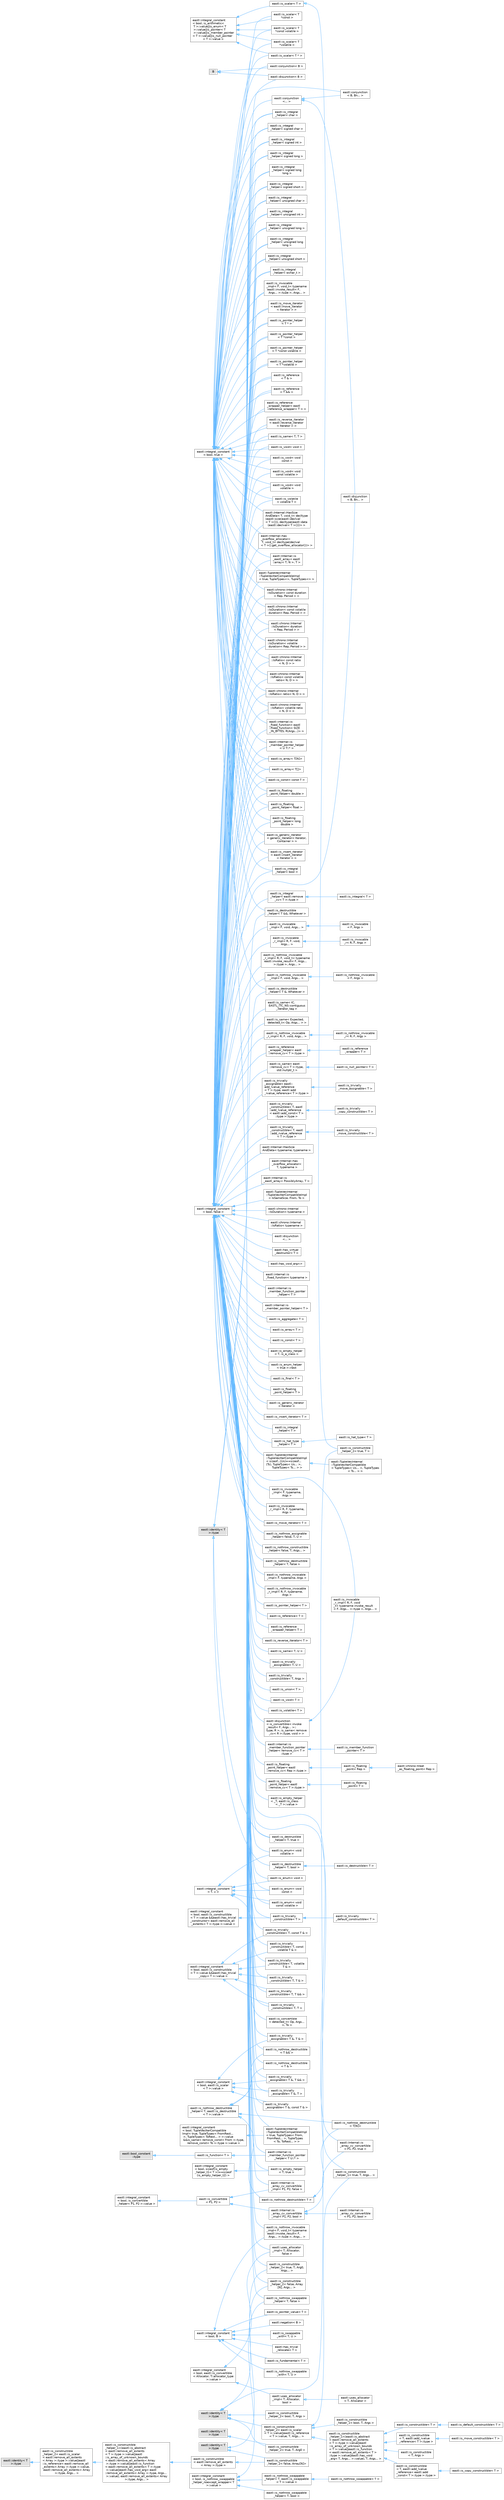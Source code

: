 digraph "类继承关系图"
{
 // LATEX_PDF_SIZE
  bgcolor="transparent";
  edge [fontname=Helvetica,fontsize=10,labelfontname=Helvetica,labelfontsize=10];
  node [fontname=Helvetica,fontsize=10,shape=box,height=0.2,width=0.4];
  rankdir="LR";
  Node0 [id="Node000000",label="B",height=0.2,width=0.4,color="grey60", fillcolor="#E0E0E0", style="filled",tooltip=" "];
  Node0 -> Node1 [id="edge12_Node000000_Node000001",dir="back",color="steelblue1",style="solid",tooltip=" "];
  Node1 [id="Node000001",label="eastl::conjunction\< B \>",height=0.2,width=0.4,color="grey40", fillcolor="white", style="filled",URL="$structeastl_1_1conjunction_3_01_b_01_4.html",tooltip=" "];
  Node0 -> Node25 [id="edge13_Node000000_Node000025",dir="back",color="steelblue1",style="solid",tooltip=" "];
  Node25 [id="Node000025",label="eastl::disjunction\< B \>",height=0.2,width=0.4,color="grey40", fillcolor="white", style="filled",URL="$structeastl_1_1disjunction_3_01_b_01_4.html",tooltip=" "];
  Node183 [id="Node000183",label="eastl::integral_constant\l\< T, v \>",height=0.2,width=0.4,color="grey40", fillcolor="white", style="filled",URL="$structeastl_1_1integral__constant.html",tooltip=" "];
  Node183 -> Node184 [id="edge14_Node000183_Node000184",dir="back",color="steelblue1",style="solid",tooltip=" "];
  Node184 [id="Node000184",label="eastl::is_convertible\l\< detected_t\< Op, Args...\l \>, To \>",height=0.2,width=0.4,color="grey40", fillcolor="white", style="filled",URL="$structeastl_1_1is__convertible.html",tooltip=" "];
  Node183 -> Node182 [id="edge15_Node000183_Node000182",dir="back",color="steelblue1",style="solid",tooltip=" "];
  Node182 [id="Node000182",label="eastl::is_enum\< void \>",height=0.2,width=0.4,color="grey40", fillcolor="white", style="filled",URL="$structeastl_1_1is__enum_3_01void_01_4.html",tooltip=" "];
  Node183 -> Node185 [id="edge16_Node000183_Node000185",dir="back",color="steelblue1",style="solid",tooltip=" "];
  Node185 [id="Node000185",label="eastl::is_enum\< void\l const \>",height=0.2,width=0.4,color="grey40", fillcolor="white", style="filled",URL="$structeastl_1_1is__enum_3_01void_01const_01_4.html",tooltip=" "];
  Node183 -> Node186 [id="edge17_Node000183_Node000186",dir="back",color="steelblue1",style="solid",tooltip=" "];
  Node186 [id="Node000186",label="eastl::is_enum\< void\l const volatile \>",height=0.2,width=0.4,color="grey40", fillcolor="white", style="filled",URL="$structeastl_1_1is__enum_3_01void_01const_01volatile_01_4.html",tooltip=" "];
  Node183 -> Node187 [id="edge18_Node000183_Node000187",dir="back",color="steelblue1",style="solid",tooltip=" "];
  Node187 [id="Node000187",label="eastl::is_enum\< void\l volatile \>",height=0.2,width=0.4,color="grey40", fillcolor="white", style="filled",URL="$structeastl_1_1is__enum_3_01void_01volatile_01_4.html",tooltip=" "];
  Node73 [id="Node000073",label="eastl::integral_constant\l\< bool, B \>",height=0.2,width=0.4,color="grey40", fillcolor="white", style="filled",URL="$structeastl_1_1integral__constant.html",tooltip=" "];
  Node73 -> Node74 [id="edge19_Node000073_Node000074",dir="back",color="steelblue1",style="solid",tooltip=" "];
  Node74 [id="Node000074",label="eastl::has_trivial\l_relocate\< T \>",height=0.2,width=0.4,color="grey40", fillcolor="white", style="filled",URL="$structeastl_1_1has__trivial__relocate.html",tooltip=" "];
  Node73 -> Node75 [id="edge20_Node000073_Node000075",dir="back",color="steelblue1",style="solid",tooltip=" "];
  Node75 [id="Node000075",label="eastl::is_fundamental\< T \>",height=0.2,width=0.4,color="grey40", fillcolor="white", style="filled",URL="$structeastl_1_1is__fundamental.html",tooltip=" "];
  Node73 -> Node72 [id="edge21_Node000073_Node000072",dir="back",color="steelblue1",style="solid",tooltip=" "];
  Node72 [id="Node000072",label="eastl::is_nothrow_invocable\l_impl\< F, void_t\< typename\l eastl::invoke_result\< F,\l Args... \>::type \>, Args... \>",height=0.2,width=0.4,color="grey40", fillcolor="white", style="filled",URL="$structeastl_1_1is__nothrow__invocable__impl_3_01_f_00_01void__t_3_01typename_01eastl_1_1invoke__7135748f339330a99f904b2bdcc51b7f.html",tooltip=" "];
  Node73 -> Node76 [id="edge22_Node000073_Node000076",dir="back",color="steelblue1",style="solid",tooltip=" "];
  Node76 [id="Node000076",label="eastl::is_nothrow_swappable\l_with\< T, U \>",height=0.2,width=0.4,color="grey40", fillcolor="white", style="filled",URL="$structeastl_1_1is__nothrow__swappable__with.html",tooltip=" "];
  Node73 -> Node77 [id="edge23_Node000073_Node000077",dir="back",color="steelblue1",style="solid",tooltip=" "];
  Node77 [id="Node000077",label="eastl::is_pointer_value\< T \>",height=0.2,width=0.4,color="grey40", fillcolor="white", style="filled",URL="$structeastl_1_1is__pointer__value.html",tooltip=" "];
  Node73 -> Node78 [id="edge24_Node000073_Node000078",dir="back",color="steelblue1",style="solid",tooltip=" "];
  Node78 [id="Node000078",label="eastl::is_swappable\l_with\< T, U \>",height=0.2,width=0.4,color="grey40", fillcolor="white", style="filled",URL="$structeastl_1_1is__swappable__with.html",tooltip=" "];
  Node73 -> Node79 [id="edge25_Node000073_Node000079",dir="back",color="steelblue1",style="solid",tooltip=" "];
  Node79 [id="Node000079",label="eastl::negation\< B \>",height=0.2,width=0.4,color="grey40", fillcolor="white", style="filled",URL="$structeastl_1_1negation.html",tooltip=" "];
  Node111 [id="Node000111",label="eastl::integral_constant\l\< bool, eastl::is_constructible\l\< T \>::value &&eastl::has_trivial\l_constructor\< eastl::remove_all\l_extents\< T \>::type \>::value \>",height=0.2,width=0.4,color="grey40", fillcolor="white", style="filled",URL="$structeastl_1_1integral__constant.html",tooltip=" "];
  Node111 -> Node109 [id="edge26_Node000111_Node000109",dir="back",color="steelblue1",style="solid",tooltip=" "];
  Node109 [id="Node000109",label="eastl::is_trivially\l_constructible\< T \>",height=0.2,width=0.4,color="grey40", fillcolor="white", style="filled",URL="$structeastl_1_1is__trivially__constructible_3_01_t_01_4.html",tooltip=" "];
  Node109 -> Node110 [id="edge27_Node000109_Node000110",dir="back",color="steelblue1",style="solid",tooltip=" "];
  Node110 [id="Node000110",label="eastl::is_trivially\l_default_constructible\< T \>",height=0.2,width=0.4,color="grey40", fillcolor="white", style="filled",URL="$structeastl_1_1is__trivially__default__constructible.html",tooltip=" "];
  Node113 [id="Node000113",label="eastl::integral_constant\l\< bool, eastl::is_constructible\l\< T \>::value &&eastl::has_trivial\l_copy\< T \>::value \>",height=0.2,width=0.4,color="grey40", fillcolor="white", style="filled",URL="$structeastl_1_1integral__constant.html",tooltip=" "];
  Node113 -> Node112 [id="edge28_Node000113_Node000112",dir="back",color="steelblue1",style="solid",tooltip=" "];
  Node112 [id="Node000112",label="eastl::is_trivially\l_constructible\< T, T & \>",height=0.2,width=0.4,color="grey40", fillcolor="white", style="filled",URL="$structeastl_1_1is__trivially__constructible_3_01_t_00_01_t_01_6_01_4.html",tooltip=" "];
  Node113 -> Node114 [id="edge29_Node000113_Node000114",dir="back",color="steelblue1",style="solid",tooltip=" "];
  Node114 [id="Node000114",label="eastl::is_trivially\l_constructible\< T, T && \>",height=0.2,width=0.4,color="grey40", fillcolor="white", style="filled",URL="$structeastl_1_1is__trivially__constructible_3_01_t_00_01_t_01_6_6_01_4.html",tooltip=" "];
  Node113 -> Node115 [id="edge30_Node000113_Node000115",dir="back",color="steelblue1",style="solid",tooltip=" "];
  Node115 [id="Node000115",label="eastl::is_trivially\l_constructible\< T, T \>",height=0.2,width=0.4,color="grey40", fillcolor="white", style="filled",URL="$structeastl_1_1is__trivially__constructible_3_01_t_00_01_t_01_4.html",tooltip=" "];
  Node113 -> Node116 [id="edge31_Node000113_Node000116",dir="back",color="steelblue1",style="solid",tooltip=" "];
  Node116 [id="Node000116",label="eastl::is_trivially\l_constructible\< T, const T & \>",height=0.2,width=0.4,color="grey40", fillcolor="white", style="filled",URL="$structeastl_1_1is__trivially__constructible_3_01_t_00_01const_01_t_01_6_01_4.html",tooltip=" "];
  Node113 -> Node117 [id="edge32_Node000113_Node000117",dir="back",color="steelblue1",style="solid",tooltip=" "];
  Node117 [id="Node000117",label="eastl::is_trivially\l_constructible\< T, const\l volatile T & \>",height=0.2,width=0.4,color="grey40", fillcolor="white", style="filled",URL="$structeastl_1_1is__trivially__constructible_3_01_t_00_01const_01volatile_01_t_01_6_01_4.html",tooltip=" "];
  Node113 -> Node118 [id="edge33_Node000113_Node000118",dir="back",color="steelblue1",style="solid",tooltip=" "];
  Node118 [id="Node000118",label="eastl::is_trivially\l_constructible\< T, volatile \lT & \>",height=0.2,width=0.4,color="grey40", fillcolor="white", style="filled",URL="$structeastl_1_1is__trivially__constructible_3_01_t_00_01volatile_01_t_01_6_01_4.html",tooltip=" "];
  Node220 [id="Node000220",label="eastl::integral_constant\l\< bool, eastl::is_convertible\l\< Allocator, T::allocator_type\l \>::value \>",height=0.2,width=0.4,color="grey40", fillcolor="white", style="filled",URL="$structeastl_1_1integral__constant.html",tooltip=" "];
  Node220 -> Node219 [id="edge34_Node000220_Node000219",dir="back",color="steelblue1",style="solid",tooltip=" "];
  Node219 [id="Node000219",label="eastl::uses_allocator\l_impl\< T, Allocator,\l false \>",height=0.2,width=0.4,color="grey40", fillcolor="white", style="filled",URL="$structeastl_1_1uses__allocator__impl_3_01_t_00_01_allocator_00_01false_01_4.html",tooltip=" "];
  Node220 -> Node221 [id="edge35_Node000220_Node000221",dir="back",color="steelblue1",style="solid",tooltip=" "];
  Node221 [id="Node000221",label="eastl::uses_allocator\l_impl\< T, Allocator,\l bool \>",height=0.2,width=0.4,color="grey40", fillcolor="white", style="filled",URL="$structeastl_1_1uses__allocator__impl.html",tooltip=" "];
  Node221 -> Node222 [id="edge36_Node000221_Node000222",dir="back",color="steelblue1",style="solid",tooltip=" "];
  Node222 [id="Node000222",label="eastl::uses_allocator\l\< T, Allocator \>",height=0.2,width=0.4,color="grey40", fillcolor="white", style="filled",URL="$structeastl_1_1uses__allocator.html",tooltip=" "];
  Node101 [id="Node000101",label="eastl::integral_constant\l\< bool, eastl::is_scalar\l\< T \>::value \>",height=0.2,width=0.4,color="grey40", fillcolor="white", style="filled",URL="$structeastl_1_1integral__constant.html",tooltip=" "];
  Node101 -> Node100 [id="edge37_Node000101_Node000100",dir="back",color="steelblue1",style="solid",tooltip=" "];
  Node100 [id="Node000100",label="eastl::is_trivially\l_assignable\< T &, T & \>",height=0.2,width=0.4,color="grey40", fillcolor="white", style="filled",URL="$structeastl_1_1is__trivially__assignable_3_01_t_01_6_00_01_t_01_6_01_4.html",tooltip=" "];
  Node101 -> Node102 [id="edge38_Node000101_Node000102",dir="back",color="steelblue1",style="solid",tooltip=" "];
  Node102 [id="Node000102",label="eastl::is_trivially\l_assignable\< T &, T && \>",height=0.2,width=0.4,color="grey40", fillcolor="white", style="filled",URL="$structeastl_1_1is__trivially__assignable_3_01_t_01_6_00_01_t_01_6_6_01_4.html",tooltip=" "];
  Node101 -> Node103 [id="edge39_Node000101_Node000103",dir="back",color="steelblue1",style="solid",tooltip=" "];
  Node103 [id="Node000103",label="eastl::is_trivially\l_assignable\< T &, T \>",height=0.2,width=0.4,color="grey40", fillcolor="white", style="filled",URL="$structeastl_1_1is__trivially__assignable_3_01_t_01_6_00_01_t_01_4.html",tooltip=" "];
  Node101 -> Node104 [id="edge40_Node000101_Node000104",dir="back",color="steelblue1",style="solid",tooltip=" "];
  Node104 [id="Node000104",label="eastl::is_trivially\l_assignable\< T &, const T & \>",height=0.2,width=0.4,color="grey40", fillcolor="white", style="filled",URL="$structeastl_1_1is__trivially__assignable_3_01_t_01_6_00_01const_01_t_01_6_01_4.html",tooltip=" "];
  Node6 [id="Node000006",label="eastl::integral_constant\l\< bool, false \>",height=0.2,width=0.4,color="grey40", fillcolor="white", style="filled",URL="$structeastl_1_1integral__constant.html",tooltip=" "];
  Node6 -> Node7 [id="edge41_Node000006_Node000007",dir="back",color="steelblue1",style="solid",tooltip=" "];
  Node7 [id="Node000007",label="eastl::Internal::HasSize\lAndData\< T, void_t\< decltype\l(eastl::size(eastl::declval\l\< T \>())), decltype(eastl::data\l(eastl::declval\< T \>()))\> \>",height=0.2,width=0.4,color="grey40", fillcolor="white", style="filled",URL="$structeastl_1_1_internal_1_1_has_size_and_data_3_01_t_00_01void__t_3_01decltype_07eastl_1_1size_cb5d389eb00b79ee597b3f188a9b82db.html",tooltip=" "];
  Node6 -> Node8 [id="edge42_Node000006_Node000008",dir="back",color="steelblue1",style="solid",tooltip=" "];
  Node8 [id="Node000008",label="eastl::Internal::has\l_overflow_allocator\<\l T, void_t\< decltype(declval\l\< T \>().get_overflow_allocator())\> \>",height=0.2,width=0.4,color="grey40", fillcolor="white", style="filled",URL="$structeastl_1_1_internal_1_1has__overflow__allocator_3_01_t_00_01void__t_3_01decltype_07declval_3656892b82e1949d484ffd0df6c8619e.html",tooltip=" "];
  Node6 -> Node9 [id="edge43_Node000006_Node000009",dir="back",color="steelblue1",style="solid",tooltip=" "];
  Node9 [id="Node000009",label="eastl::Internal::is\l_eastl_array\< eastl\l::array\< T, N \>, T \>",height=0.2,width=0.4,color="grey40", fillcolor="white", style="filled",URL="$structeastl_1_1_internal_1_1is__eastl__array_3_01eastl_1_1array_3_01_t_00_01_n_01_4_00_01_t_01_4.html",tooltip=" "];
  Node6 -> Node10 [id="edge44_Node000006_Node000010",dir="back",color="steelblue1",style="solid",tooltip=" "];
  Node10 [id="Node000010",label="eastl::TupleVecInternal\l::TupleVecIterCompatibleImpl\l\< sizeof...(Us)==sizeof...\l(Ts), TupleTypes\< Us... \>,\l TupleTypes\< Ts... \> \>",height=0.2,width=0.4,color="grey40", fillcolor="white", style="filled",URL="$structeastl_1_1_tuple_vec_internal_1_1_tuple_vec_iter_compatible_impl.html",tooltip=" "];
  Node10 -> Node11 [id="edge45_Node000010_Node000011",dir="back",color="steelblue1",style="solid",tooltip=" "];
  Node11 [id="Node000011",label="eastl::TupleVecInternal\l::TupleVecIterCompatible\l\< TupleTypes\< Us... \>, TupleTypes\l\< Ts... \> \>",height=0.2,width=0.4,color="grey40", fillcolor="white", style="filled",URL="$structeastl_1_1_tuple_vec_internal_1_1_tuple_vec_iter_compatible_3_01_tuple_types_3_01_us_8_8_8_56af35ccfd6b9b47af68bf275fdb8da2.html",tooltip=" "];
  Node6 -> Node12 [id="edge46_Node000006_Node000012",dir="back",color="steelblue1",style="solid",tooltip=" "];
  Node12 [id="Node000012",label="eastl::TupleVecInternal\l::TupleVecIterCompatibleImpl\l\< true, TupleTypes\< From,\l FromRest... \>, TupleTypes\l\< To, ToRest... \> \>",height=0.2,width=0.4,color="grey40", fillcolor="white", style="filled",URL="$structeastl_1_1_tuple_vec_internal_1_1_tuple_vec_iter_compatible_impl_3_01true_00_01_tuple_typesa3e4c117097dee33a2003bbd727c95b0.html",tooltip=" "];
  Node6 -> Node14 [id="edge47_Node000006_Node000014",dir="back",color="steelblue1",style="solid",tooltip=" "];
  Node14 [id="Node000014",label="eastl::TupleVecInternal\l::TupleVecIterCompatibleImpl\l\< true, TupleTypes\<\>, TupleTypes\<\> \>",height=0.2,width=0.4,color="grey40", fillcolor="white", style="filled",URL="$structeastl_1_1_tuple_vec_internal_1_1_tuple_vec_iter_compatible_impl_3_01true_00_01_tuple_types_3_4_00_01_tuple_types_3_4_01_4.html",tooltip=" "];
  Node6 -> Node15 [id="edge48_Node000006_Node000015",dir="back",color="steelblue1",style="solid",tooltip=" "];
  Node15 [id="Node000015",label="eastl::chrono::Internal\l::IsDuration\< const duration\l\< Rep, Period \> \>",height=0.2,width=0.4,color="grey40", fillcolor="white", style="filled",URL="$structeastl_1_1chrono_1_1_internal_1_1_is_duration_3_01const_01duration_3_01_rep_00_01_period_01_4_01_4.html",tooltip=" "];
  Node6 -> Node16 [id="edge49_Node000006_Node000016",dir="back",color="steelblue1",style="solid",tooltip=" "];
  Node16 [id="Node000016",label="eastl::chrono::Internal\l::IsDuration\< const volatile\l duration\< Rep, Period \> \>",height=0.2,width=0.4,color="grey40", fillcolor="white", style="filled",URL="$structeastl_1_1chrono_1_1_internal_1_1_is_duration_3_01const_01volatile_01duration_3_01_rep_00_01_period_01_4_01_4.html",tooltip=" "];
  Node6 -> Node17 [id="edge50_Node000006_Node000017",dir="back",color="steelblue1",style="solid",tooltip=" "];
  Node17 [id="Node000017",label="eastl::chrono::Internal\l::IsDuration\< duration\l\< Rep, Period \> \>",height=0.2,width=0.4,color="grey40", fillcolor="white", style="filled",URL="$structeastl_1_1chrono_1_1_internal_1_1_is_duration_3_01duration_3_01_rep_00_01_period_01_4_01_4.html",tooltip=" "];
  Node6 -> Node18 [id="edge51_Node000006_Node000018",dir="back",color="steelblue1",style="solid",tooltip=" "];
  Node18 [id="Node000018",label="eastl::chrono::Internal\l::IsDuration\< volatile\l duration\< Rep, Period \> \>",height=0.2,width=0.4,color="grey40", fillcolor="white", style="filled",URL="$structeastl_1_1chrono_1_1_internal_1_1_is_duration_3_01volatile_01duration_3_01_rep_00_01_period_01_4_01_4.html",tooltip=" "];
  Node6 -> Node19 [id="edge52_Node000006_Node000019",dir="back",color="steelblue1",style="solid",tooltip=" "];
  Node19 [id="Node000019",label="eastl::chrono::Internal\l::IsRatio\< const ratio\l\< N, D \> \>",height=0.2,width=0.4,color="grey40", fillcolor="white", style="filled",URL="$structeastl_1_1chrono_1_1_internal_1_1_is_ratio_3_01const_01ratio_3_01_n_00_01_d_01_4_01_4.html",tooltip=" "];
  Node6 -> Node20 [id="edge53_Node000006_Node000020",dir="back",color="steelblue1",style="solid",tooltip=" "];
  Node20 [id="Node000020",label="eastl::chrono::Internal\l::IsRatio\< const volatile\l ratio\< N, D \> \>",height=0.2,width=0.4,color="grey40", fillcolor="white", style="filled",URL="$structeastl_1_1chrono_1_1_internal_1_1_is_ratio_3_01const_01volatile_01ratio_3_01_n_00_01_d_01_4_01_4.html",tooltip=" "];
  Node6 -> Node21 [id="edge54_Node000006_Node000021",dir="back",color="steelblue1",style="solid",tooltip=" "];
  Node21 [id="Node000021",label="eastl::chrono::Internal\l::IsRatio\< ratio\< N, D \> \>",height=0.2,width=0.4,color="grey40", fillcolor="white", style="filled",URL="$structeastl_1_1chrono_1_1_internal_1_1_is_ratio_3_01ratio_3_01_n_00_01_d_01_4_01_4.html",tooltip=" "];
  Node6 -> Node22 [id="edge55_Node000006_Node000022",dir="back",color="steelblue1",style="solid",tooltip=" "];
  Node22 [id="Node000022",label="eastl::chrono::Internal\l::IsRatio\< volatile ratio\l\< N, D \> \>",height=0.2,width=0.4,color="grey40", fillcolor="white", style="filled",URL="$structeastl_1_1chrono_1_1_internal_1_1_is_ratio_3_01volatile_01ratio_3_01_n_00_01_d_01_4_01_4.html",tooltip=" "];
  Node6 -> Node23 [id="edge56_Node000006_Node000023",dir="back",color="steelblue1",style="solid",tooltip=" "];
  Node23 [id="Node000023",label="eastl::disjunction\l\< is_convertible\< invoke\l_result\< F, Args... \>::\ltype, R \>, is_same\< remove\l_cv\< R \>::type, void \> \>",height=0.2,width=0.4,color="grey40", fillcolor="white", style="filled",URL="$structeastl_1_1disjunction.html",tooltip=" "];
  Node23 -> Node24 [id="edge57_Node000023_Node000024",dir="back",color="steelblue1",style="solid",tooltip=" "];
  Node24 [id="Node000024",label="eastl::is_invocable\l_r_impl\< R, F, void\l_t\< typename invoke_result\l\< F, Args... \>::type \>, Args... \>",height=0.2,width=0.4,color="grey40", fillcolor="white", style="filled",URL="$structeastl_1_1is__invocable__r__impl_3_01_r_00_01_f_00_01void__t_3_01typename_01invoke__result_2d566dee0d649f963c9b5ec0beb14583.html",tooltip=" "];
  Node6 -> Node25 [id="edge58_Node000006_Node000025",dir="back",color="steelblue1",style="solid",tooltip=" "];
  Node6 -> Node5 [id="edge59_Node000006_Node000005",dir="back",color="steelblue1",style="solid",tooltip=" "];
  Node5 [id="Node000005",label="eastl::disjunction\l\< B, Bn... \>",height=0.2,width=0.4,color="grey40", fillcolor="white", style="filled",URL="$structeastl_1_1disjunction_3_01_b_00_01_bn_8_8_8_01_4.html",tooltip=" "];
  Node6 -> Node26 [id="edge60_Node000006_Node000026",dir="back",color="steelblue1",style="solid",tooltip=" "];
  Node26 [id="Node000026",label="eastl::internal::is\l_fixed_function\< eastl\l::fixed_function\< SIZE\l_IN_BYTES, R(Args...)\> \>",height=0.2,width=0.4,color="grey40", fillcolor="white", style="filled",URL="$structeastl_1_1internal_1_1is__fixed__function_3_01eastl_1_1fixed__function_3_01_s_i_z_e___i_n__64e449c93c67efbe0c5cf5db70a239bc.html",tooltip=" "];
  Node6 -> Node27 [id="edge61_Node000006_Node000027",dir="back",color="steelblue1",style="solid",tooltip=" "];
  Node27 [id="Node000027",label="eastl::internal::is\l_member_function_pointer\l_helper\< remove_cv\< T \>\l::type \>",height=0.2,width=0.4,color="grey40", fillcolor="white", style="filled",URL="$structeastl_1_1internal_1_1is__member__function__pointer__helper.html",tooltip=" "];
  Node27 -> Node28 [id="edge62_Node000027_Node000028",dir="back",color="steelblue1",style="solid",tooltip=" "];
  Node28 [id="Node000028",label="eastl::is_member_function\l_pointer\< T \>",height=0.2,width=0.4,color="grey40", fillcolor="white", style="filled",URL="$structeastl_1_1is__member__function__pointer.html",tooltip=" "];
  Node6 -> Node29 [id="edge63_Node000006_Node000029",dir="back",color="steelblue1",style="solid",tooltip=" "];
  Node29 [id="Node000029",label="eastl::internal::is\l_member_function_pointer\l_helper\< T U::* \>",height=0.2,width=0.4,color="grey40", fillcolor="white", style="filled",URL="$structeastl_1_1internal_1_1is__member__function__pointer__helper_3_01_t_01_u_1_1_5_01_4.html",tooltip=" "];
  Node6 -> Node32 [id="edge64_Node000006_Node000032",dir="back",color="steelblue1",style="solid",tooltip=" "];
  Node32 [id="Node000032",label="eastl::internal::is\l_member_pointer_helper\l\< U T::* \>",height=0.2,width=0.4,color="grey40", fillcolor="white", style="filled",URL="$structeastl_1_1internal_1_1is__member__pointer__helper_3_01_u_01_t_1_1_5_01_4.html",tooltip=" "];
  Node6 -> Node33 [id="edge65_Node000006_Node000033",dir="back",color="steelblue1",style="solid",tooltip=" "];
  Node33 [id="Node000033",label="eastl::is_array\< T[N]\>",height=0.2,width=0.4,color="grey40", fillcolor="white", style="filled",URL="$structeastl_1_1is__array_3_01_t_0f_n_0e_4.html",tooltip=" "];
  Node6 -> Node34 [id="edge66_Node000006_Node000034",dir="back",color="steelblue1",style="solid",tooltip=" "];
  Node34 [id="Node000034",label="eastl::is_array\< T[]\>",height=0.2,width=0.4,color="grey40", fillcolor="white", style="filled",URL="$structeastl_1_1is__array_3_01_t_0f_0e_4.html",tooltip=" "];
  Node6 -> Node35 [id="edge67_Node000006_Node000035",dir="back",color="steelblue1",style="solid",tooltip=" "];
  Node35 [id="Node000035",label="eastl::is_const\< const T \>",height=0.2,width=0.4,color="grey40", fillcolor="white", style="filled",URL="$structeastl_1_1is__const_3_01const_01_t_01_4.html",tooltip=" "];
  Node6 -> Node36 [id="edge68_Node000006_Node000036",dir="back",color="steelblue1",style="solid",tooltip=" "];
  Node36 [id="Node000036",label="eastl::is_empty_helper\l\< _T, eastl::is_class\l\< _T \>::value \>",height=0.2,width=0.4,color="grey40", fillcolor="white", style="filled",URL="$structeastl_1_1is__empty__helper.html",tooltip=" "];
  Node6 -> Node37 [id="edge69_Node000006_Node000037",dir="back",color="steelblue1",style="solid",tooltip=" "];
  Node37 [id="Node000037",label="eastl::is_empty_helper\l\< T, true \>",height=0.2,width=0.4,color="grey40", fillcolor="white", style="filled",URL="$structeastl_1_1is__empty__helper_3_01_t_00_01true_01_4.html",tooltip=" "];
  Node6 -> Node39 [id="edge70_Node000006_Node000039",dir="back",color="steelblue1",style="solid",tooltip=" "];
  Node39 [id="Node000039",label="eastl::is_floating\l_point_helper\< eastl\l::remove_cv\< Rep \>::type \>",height=0.2,width=0.4,color="grey40", fillcolor="white", style="filled",URL="$structeastl_1_1is__floating__point__helper.html",tooltip=" "];
  Node39 -> Node40 [id="edge71_Node000039_Node000040",dir="back",color="steelblue1",style="solid",tooltip=" "];
  Node40 [id="Node000040",label="eastl::is_floating\l_point\< Rep \>",height=0.2,width=0.4,color="grey40", fillcolor="white", style="filled",URL="$structeastl_1_1is__floating__point.html",tooltip=" "];
  Node40 -> Node41 [id="edge72_Node000040_Node000041",dir="back",color="steelblue1",style="solid",tooltip=" "];
  Node41 [id="Node000041",label="eastl::chrono::treat\l_as_floating_point\< Rep \>",height=0.2,width=0.4,color="grey40", fillcolor="white", style="filled",URL="$structeastl_1_1chrono_1_1treat__as__floating__point.html",tooltip=" "];
  Node6 -> Node42 [id="edge73_Node000006_Node000042",dir="back",color="steelblue1",style="solid",tooltip=" "];
  Node42 [id="Node000042",label="eastl::is_floating\l_point_helper\< eastl\l::remove_cv\< T \>::type \>",height=0.2,width=0.4,color="grey40", fillcolor="white", style="filled",URL="$structeastl_1_1is__floating__point__helper.html",tooltip=" "];
  Node42 -> Node43 [id="edge74_Node000042_Node000043",dir="back",color="steelblue1",style="solid",tooltip=" "];
  Node43 [id="Node000043",label="eastl::is_floating\l_point\< T \>",height=0.2,width=0.4,color="grey40", fillcolor="white", style="filled",URL="$structeastl_1_1is__floating__point.html",tooltip=" "];
  Node6 -> Node44 [id="edge75_Node000006_Node000044",dir="back",color="steelblue1",style="solid",tooltip=" "];
  Node44 [id="Node000044",label="eastl::is_floating\l_point_helper\< double \>",height=0.2,width=0.4,color="grey40", fillcolor="white", style="filled",URL="$structeastl_1_1is__floating__point__helper_3_01double_01_4.html",tooltip=" "];
  Node6 -> Node45 [id="edge76_Node000006_Node000045",dir="back",color="steelblue1",style="solid",tooltip=" "];
  Node45 [id="Node000045",label="eastl::is_floating\l_point_helper\< float \>",height=0.2,width=0.4,color="grey40", fillcolor="white", style="filled",URL="$structeastl_1_1is__floating__point__helper_3_01float_01_4.html",tooltip=" "];
  Node6 -> Node46 [id="edge77_Node000006_Node000046",dir="back",color="steelblue1",style="solid",tooltip=" "];
  Node46 [id="Node000046",label="eastl::is_floating\l_point_helper\< long\l double \>",height=0.2,width=0.4,color="grey40", fillcolor="white", style="filled",URL="$structeastl_1_1is__floating__point__helper_3_01long_01double_01_4.html",tooltip=" "];
  Node6 -> Node47 [id="edge78_Node000006_Node000047",dir="back",color="steelblue1",style="solid",tooltip=" "];
  Node47 [id="Node000047",label="eastl::is_generic_iterator\l\< generic_iterator\< Iterator,\l Container \> \>",height=0.2,width=0.4,color="grey40", fillcolor="white", style="filled",URL="$structeastl_1_1is__generic__iterator_3_01generic__iterator_3_01_iterator_00_01_container_01_4_01_4.html",tooltip=" "];
  Node6 -> Node48 [id="edge79_Node000006_Node000048",dir="back",color="steelblue1",style="solid",tooltip=" "];
  Node48 [id="Node000048",label="eastl::is_insert_iterator\l\< eastl::insert_iterator\l\< Iterator \> \>",height=0.2,width=0.4,color="grey40", fillcolor="white", style="filled",URL="$structeastl_1_1is__insert__iterator_3_01eastl_1_1insert__iterator_3_01_iterator_01_4_01_4.html",tooltip=" "];
  Node6 -> Node49 [id="edge80_Node000006_Node000049",dir="back",color="steelblue1",style="solid",tooltip=" "];
  Node49 [id="Node000049",label="eastl::is_integral\l_helper\< eastl::remove\l_cv\< T \>::type \>",height=0.2,width=0.4,color="grey40", fillcolor="white", style="filled",URL="$structeastl_1_1is__integral__helper.html",tooltip=" "];
  Node49 -> Node50 [id="edge81_Node000049_Node000050",dir="back",color="steelblue1",style="solid",tooltip=" "];
  Node50 [id="Node000050",label="eastl::is_integral\< T \>",height=0.2,width=0.4,color="grey40", fillcolor="white", style="filled",URL="$structeastl_1_1is__integral.html",tooltip=" "];
  Node6 -> Node51 [id="edge82_Node000006_Node000051",dir="back",color="steelblue1",style="solid",tooltip=" "];
  Node51 [id="Node000051",label="eastl::is_integral\l_helper\< bool \>",height=0.2,width=0.4,color="grey40", fillcolor="white", style="filled",URL="$structeastl_1_1is__integral__helper_3_01bool_01_4.html",tooltip=" "];
  Node6 -> Node52 [id="edge83_Node000006_Node000052",dir="back",color="steelblue1",style="solid",tooltip=" "];
  Node52 [id="Node000052",label="eastl::is_integral\l_helper\< char \>",height=0.2,width=0.4,color="grey40", fillcolor="white", style="filled",URL="$structeastl_1_1is__integral__helper_3_01char_01_4.html",tooltip=" "];
  Node6 -> Node53 [id="edge84_Node000006_Node000053",dir="back",color="steelblue1",style="solid",tooltip=" "];
  Node53 [id="Node000053",label="eastl::is_integral\l_helper\< signed char \>",height=0.2,width=0.4,color="grey40", fillcolor="white", style="filled",URL="$structeastl_1_1is__integral__helper_3_01signed_01char_01_4.html",tooltip=" "];
  Node6 -> Node54 [id="edge85_Node000006_Node000054",dir="back",color="steelblue1",style="solid",tooltip=" "];
  Node54 [id="Node000054",label="eastl::is_integral\l_helper\< signed int \>",height=0.2,width=0.4,color="grey40", fillcolor="white", style="filled",URL="$structeastl_1_1is__integral__helper_3_01signed_01int_01_4.html",tooltip=" "];
  Node6 -> Node55 [id="edge86_Node000006_Node000055",dir="back",color="steelblue1",style="solid",tooltip=" "];
  Node55 [id="Node000055",label="eastl::is_integral\l_helper\< signed long \>",height=0.2,width=0.4,color="grey40", fillcolor="white", style="filled",URL="$structeastl_1_1is__integral__helper_3_01signed_01long_01_4.html",tooltip=" "];
  Node6 -> Node56 [id="edge87_Node000006_Node000056",dir="back",color="steelblue1",style="solid",tooltip=" "];
  Node56 [id="Node000056",label="eastl::is_integral\l_helper\< signed long\l long \>",height=0.2,width=0.4,color="grey40", fillcolor="white", style="filled",URL="$structeastl_1_1is__integral__helper_3_01signed_01long_01long_01_4.html",tooltip=" "];
  Node6 -> Node57 [id="edge88_Node000006_Node000057",dir="back",color="steelblue1",style="solid",tooltip=" "];
  Node57 [id="Node000057",label="eastl::is_integral\l_helper\< signed short \>",height=0.2,width=0.4,color="grey40", fillcolor="white", style="filled",URL="$structeastl_1_1is__integral__helper_3_01signed_01short_01_4.html",tooltip=" "];
  Node6 -> Node58 [id="edge89_Node000006_Node000058",dir="back",color="steelblue1",style="solid",tooltip=" "];
  Node58 [id="Node000058",label="eastl::is_integral\l_helper\< unsigned char \>",height=0.2,width=0.4,color="grey40", fillcolor="white", style="filled",URL="$structeastl_1_1is__integral__helper_3_01unsigned_01char_01_4.html",tooltip=" "];
  Node6 -> Node59 [id="edge90_Node000006_Node000059",dir="back",color="steelblue1",style="solid",tooltip=" "];
  Node59 [id="Node000059",label="eastl::is_integral\l_helper\< unsigned int \>",height=0.2,width=0.4,color="grey40", fillcolor="white", style="filled",URL="$structeastl_1_1is__integral__helper_3_01unsigned_01int_01_4.html",tooltip=" "];
  Node6 -> Node60 [id="edge91_Node000006_Node000060",dir="back",color="steelblue1",style="solid",tooltip=" "];
  Node60 [id="Node000060",label="eastl::is_integral\l_helper\< unsigned long \>",height=0.2,width=0.4,color="grey40", fillcolor="white", style="filled",URL="$structeastl_1_1is__integral__helper_3_01unsigned_01long_01_4.html",tooltip=" "];
  Node6 -> Node61 [id="edge92_Node000006_Node000061",dir="back",color="steelblue1",style="solid",tooltip=" "];
  Node61 [id="Node000061",label="eastl::is_integral\l_helper\< unsigned long\l long \>",height=0.2,width=0.4,color="grey40", fillcolor="white", style="filled",URL="$structeastl_1_1is__integral__helper_3_01unsigned_01long_01long_01_4.html",tooltip=" "];
  Node6 -> Node62 [id="edge93_Node000006_Node000062",dir="back",color="steelblue1",style="solid",tooltip=" "];
  Node62 [id="Node000062",label="eastl::is_integral\l_helper\< unsigned short \>",height=0.2,width=0.4,color="grey40", fillcolor="white", style="filled",URL="$structeastl_1_1is__integral__helper_3_01unsigned_01short_01_4.html",tooltip=" "];
  Node6 -> Node63 [id="edge94_Node000006_Node000063",dir="back",color="steelblue1",style="solid",tooltip=" "];
  Node63 [id="Node000063",label="eastl::is_integral\l_helper\< wchar_t \>",height=0.2,width=0.4,color="grey40", fillcolor="white", style="filled",URL="$structeastl_1_1is__integral__helper_3_01wchar__t_01_4.html",tooltip=" "];
  Node6 -> Node64 [id="edge95_Node000006_Node000064",dir="back",color="steelblue1",style="solid",tooltip=" "];
  Node64 [id="Node000064",label="eastl::is_invocable\l_impl\< F, void, Args... \>",height=0.2,width=0.4,color="grey40", fillcolor="white", style="filled",URL="$structeastl_1_1is__invocable__impl.html",tooltip=" "];
  Node64 -> Node65 [id="edge96_Node000064_Node000065",dir="back",color="steelblue1",style="solid",tooltip=" "];
  Node65 [id="Node000065",label="eastl::is_invocable\l\< F, Args \>",height=0.2,width=0.4,color="grey40", fillcolor="white", style="filled",URL="$structeastl_1_1is__invocable.html",tooltip=" "];
  Node6 -> Node66 [id="edge97_Node000006_Node000066",dir="back",color="steelblue1",style="solid",tooltip=" "];
  Node66 [id="Node000066",label="eastl::is_invocable\l_impl\< F, void_t\< typename\l eastl::invoke_result\< F,\l Args... \>::type \>, Args... \>",height=0.2,width=0.4,color="grey40", fillcolor="white", style="filled",URL="$structeastl_1_1is__invocable__impl_3_01_f_00_01void__t_3_01typename_01eastl_1_1invoke__result_3_f1228af71545e561e3285cd9f08f4387.html",tooltip=" "];
  Node6 -> Node67 [id="edge98_Node000006_Node000067",dir="back",color="steelblue1",style="solid",tooltip=" "];
  Node67 [id="Node000067",label="eastl::is_invocable\l_r_impl\< R, F, void,\l Args... \>",height=0.2,width=0.4,color="grey40", fillcolor="white", style="filled",URL="$structeastl_1_1is__invocable__r__impl.html",tooltip=" "];
  Node67 -> Node68 [id="edge99_Node000067_Node000068",dir="back",color="steelblue1",style="solid",tooltip=" "];
  Node68 [id="Node000068",label="eastl::is_invocable\l_r\< R, F, Args \>",height=0.2,width=0.4,color="grey40", fillcolor="white", style="filled",URL="$structeastl_1_1is__invocable__r.html",tooltip=" "];
  Node6 -> Node24 [id="edge100_Node000006_Node000024",dir="back",color="steelblue1",style="solid",tooltip=" "];
  Node6 -> Node69 [id="edge101_Node000006_Node000069",dir="back",color="steelblue1",style="solid",tooltip=" "];
  Node69 [id="Node000069",label="eastl::is_move_iterator\l\< eastl::move_iterator\l\< Iterator \> \>",height=0.2,width=0.4,color="grey40", fillcolor="white", style="filled",URL="$structeastl_1_1is__move__iterator_3_01eastl_1_1move__iterator_3_01_iterator_01_4_01_4.html",tooltip=" "];
  Node6 -> Node70 [id="edge102_Node000006_Node000070",dir="back",color="steelblue1",style="solid",tooltip=" "];
  Node70 [id="Node000070",label="eastl::is_nothrow_invocable\l_impl\< F, void, Args... \>",height=0.2,width=0.4,color="grey40", fillcolor="white", style="filled",URL="$structeastl_1_1is__nothrow__invocable__impl.html",tooltip=" "];
  Node70 -> Node71 [id="edge103_Node000070_Node000071",dir="back",color="steelblue1",style="solid",tooltip=" "];
  Node71 [id="Node000071",label="eastl::is_nothrow_invocable\l\< F, Args \>",height=0.2,width=0.4,color="grey40", fillcolor="white", style="filled",URL="$structeastl_1_1is__nothrow__invocable.html",tooltip=" "];
  Node6 -> Node72 [id="edge104_Node000006_Node000072",dir="back",color="steelblue1",style="solid",tooltip=" "];
  Node6 -> Node80 [id="edge105_Node000006_Node000080",dir="back",color="steelblue1",style="solid",tooltip=" "];
  Node80 [id="Node000080",label="eastl::is_nothrow_invocable\l_r_impl\< R, F, void, Args... \>",height=0.2,width=0.4,color="grey40", fillcolor="white", style="filled",URL="$structeastl_1_1is__nothrow__invocable__r__impl.html",tooltip=" "];
  Node80 -> Node81 [id="edge106_Node000080_Node000081",dir="back",color="steelblue1",style="solid",tooltip=" "];
  Node81 [id="Node000081",label="eastl::is_nothrow_invocable\l_r\< R, F, Args \>",height=0.2,width=0.4,color="grey40", fillcolor="white", style="filled",URL="$structeastl_1_1is__nothrow__invocable__r.html",tooltip=" "];
  Node6 -> Node82 [id="edge107_Node000006_Node000082",dir="back",color="steelblue1",style="solid",tooltip=" "];
  Node82 [id="Node000082",label="eastl::is_nothrow_invocable\l_r_impl\< R, F, void_t\< typename\l eastl::invoke_result\< F, Args...\l \>::type \>, Args... \>",height=0.2,width=0.4,color="grey40", fillcolor="white", style="filled",URL="$structeastl_1_1is__nothrow__invocable__r__impl_3_01_r_00_01_f_00_01void__t_3_01typename_01eastl_217f70a7ed0df6ddd7553ddac5fdda19.html",tooltip=" "];
  Node6 -> Node83 [id="edge108_Node000006_Node000083",dir="back",color="steelblue1",style="solid",tooltip=" "];
  Node83 [id="Node000083",label="eastl::is_pointer_helper\l\< T * \>",height=0.2,width=0.4,color="grey40", fillcolor="white", style="filled",URL="$structeastl_1_1is__pointer__helper_3_01_t_01_5_01_4.html",tooltip=" "];
  Node6 -> Node84 [id="edge109_Node000006_Node000084",dir="back",color="steelblue1",style="solid",tooltip=" "];
  Node84 [id="Node000084",label="eastl::is_pointer_helper\l\< T *const \>",height=0.2,width=0.4,color="grey40", fillcolor="white", style="filled",URL="$structeastl_1_1is__pointer__helper_3_01_t_01_5const_01_4.html",tooltip=" "];
  Node6 -> Node85 [id="edge110_Node000006_Node000085",dir="back",color="steelblue1",style="solid",tooltip=" "];
  Node85 [id="Node000085",label="eastl::is_pointer_helper\l\< T *const volatile \>",height=0.2,width=0.4,color="grey40", fillcolor="white", style="filled",URL="$structeastl_1_1is__pointer__helper_3_01_t_01_5const_01volatile_01_4.html",tooltip=" "];
  Node6 -> Node86 [id="edge111_Node000006_Node000086",dir="back",color="steelblue1",style="solid",tooltip=" "];
  Node86 [id="Node000086",label="eastl::is_pointer_helper\l\< T *volatile \>",height=0.2,width=0.4,color="grey40", fillcolor="white", style="filled",URL="$structeastl_1_1is__pointer__helper_3_01_t_01_5volatile_01_4.html",tooltip=" "];
  Node6 -> Node87 [id="edge112_Node000006_Node000087",dir="back",color="steelblue1",style="solid",tooltip=" "];
  Node87 [id="Node000087",label="eastl::is_reference\l\< T & \>",height=0.2,width=0.4,color="grey40", fillcolor="white", style="filled",URL="$structeastl_1_1is__reference_3_01_t_01_6_01_4.html",tooltip=" "];
  Node6 -> Node88 [id="edge113_Node000006_Node000088",dir="back",color="steelblue1",style="solid",tooltip=" "];
  Node88 [id="Node000088",label="eastl::is_reference\l\< T && \>",height=0.2,width=0.4,color="grey40", fillcolor="white", style="filled",URL="$structeastl_1_1is__reference_3_01_t_01_6_6_01_4.html",tooltip=" "];
  Node6 -> Node89 [id="edge114_Node000006_Node000089",dir="back",color="steelblue1",style="solid",tooltip=" "];
  Node89 [id="Node000089",label="eastl::is_reference\l_wrapper_helper\< eastl\l::remove_cv\< T \>::type \>",height=0.2,width=0.4,color="grey40", fillcolor="white", style="filled",URL="$structeastl_1_1is__reference__wrapper__helper.html",tooltip=" "];
  Node89 -> Node90 [id="edge115_Node000089_Node000090",dir="back",color="steelblue1",style="solid",tooltip=" "];
  Node90 [id="Node000090",label="eastl::is_reference\l_wrapper\< T \>",height=0.2,width=0.4,color="grey40", fillcolor="white", style="filled",URL="$structeastl_1_1is__reference__wrapper.html",tooltip=" "];
  Node6 -> Node91 [id="edge116_Node000006_Node000091",dir="back",color="steelblue1",style="solid",tooltip=" "];
  Node91 [id="Node000091",label="eastl::is_reference\l_wrapper_helper\< eastl\l::reference_wrapper\< T \> \>",height=0.2,width=0.4,color="grey40", fillcolor="white", style="filled",URL="$structeastl_1_1is__reference__wrapper__helper_3_01eastl_1_1reference__wrapper_3_01_t_01_4_01_4.html",tooltip=" "];
  Node6 -> Node92 [id="edge117_Node000006_Node000092",dir="back",color="steelblue1",style="solid",tooltip=" "];
  Node92 [id="Node000092",label="eastl::is_reverse_iterator\l\< eastl::reverse_iterator\l\< Iterator \> \>",height=0.2,width=0.4,color="grey40", fillcolor="white", style="filled",URL="$structeastl_1_1is__reverse__iterator_3_01eastl_1_1reverse__iterator_3_01_iterator_01_4_01_4.html",tooltip=" "];
  Node6 -> Node93 [id="edge118_Node000006_Node000093",dir="back",color="steelblue1",style="solid",tooltip=" "];
  Node93 [id="Node000093",label="eastl::is_same\< IC,\l EASTL_ITC_NS::contiguous\l_iterator_tag \>",height=0.2,width=0.4,color="grey40", fillcolor="white", style="filled",URL="$structeastl_1_1is__same.html",tooltip=" "];
  Node6 -> Node94 [id="edge119_Node000006_Node000094",dir="back",color="steelblue1",style="solid",tooltip=" "];
  Node94 [id="Node000094",label="eastl::is_same\< Expected,\l detected_t\< Op, Args... \> \>",height=0.2,width=0.4,color="grey40", fillcolor="white", style="filled",URL="$structeastl_1_1is__same.html",tooltip=" "];
  Node6 -> Node95 [id="edge120_Node000006_Node000095",dir="back",color="steelblue1",style="solid",tooltip=" "];
  Node95 [id="Node000095",label="eastl::is_same\< eastl\l::remove_cv\< T \>::type,\l std::nullptr_t \>",height=0.2,width=0.4,color="grey40", fillcolor="white", style="filled",URL="$structeastl_1_1is__same.html",tooltip=" "];
  Node95 -> Node96 [id="edge121_Node000095_Node000096",dir="back",color="steelblue1",style="solid",tooltip=" "];
  Node96 [id="Node000096",label="eastl::is_null_pointer\< T \>",height=0.2,width=0.4,color="grey40", fillcolor="white", style="filled",URL="$structeastl_1_1is__null__pointer.html",tooltip=" "];
  Node6 -> Node97 [id="edge122_Node000006_Node000097",dir="back",color="steelblue1",style="solid",tooltip=" "];
  Node97 [id="Node000097",label="eastl::is_same\< T, T \>",height=0.2,width=0.4,color="grey40", fillcolor="white", style="filled",URL="$structeastl_1_1is__same_3_01_t_00_01_t_01_4.html",tooltip=" "];
  Node6 -> Node98 [id="edge123_Node000006_Node000098",dir="back",color="steelblue1",style="solid",tooltip=" "];
  Node98 [id="Node000098",label="eastl::is_trivially\l_assignable\< eastl::\ladd_lvalue_reference\l\< T \>::type, eastl::add\l_rvalue_reference\< T \>::type \>",height=0.2,width=0.4,color="grey40", fillcolor="white", style="filled",URL="$structeastl_1_1is__trivially__assignable.html",tooltip=" "];
  Node98 -> Node99 [id="edge124_Node000098_Node000099",dir="back",color="steelblue1",style="solid",tooltip=" "];
  Node99 [id="Node000099",label="eastl::is_trivially\l_move_assignable\< T \>",height=0.2,width=0.4,color="grey40", fillcolor="white", style="filled",URL="$structeastl_1_1is__trivially__move__assignable.html",tooltip=" "];
  Node6 -> Node100 [id="edge125_Node000006_Node000100",dir="back",color="steelblue1",style="solid",tooltip=" "];
  Node6 -> Node102 [id="edge126_Node000006_Node000102",dir="back",color="steelblue1",style="solid",tooltip=" "];
  Node6 -> Node103 [id="edge127_Node000006_Node000103",dir="back",color="steelblue1",style="solid",tooltip=" "];
  Node6 -> Node104 [id="edge128_Node000006_Node000104",dir="back",color="steelblue1",style="solid",tooltip=" "];
  Node6 -> Node105 [id="edge129_Node000006_Node000105",dir="back",color="steelblue1",style="solid",tooltip=" "];
  Node105 [id="Node000105",label="eastl::is_trivially\l_constructible\< T, eastl\l::add_lvalue_reference\l\< eastl::add_const\< T \>\l::type \>::type \>",height=0.2,width=0.4,color="grey40", fillcolor="white", style="filled",URL="$structeastl_1_1is__trivially__constructible.html",tooltip=" "];
  Node105 -> Node106 [id="edge130_Node000105_Node000106",dir="back",color="steelblue1",style="solid",tooltip=" "];
  Node106 [id="Node000106",label="eastl::is_trivially\l_copy_constructible\< T \>",height=0.2,width=0.4,color="grey40", fillcolor="white", style="filled",URL="$structeastl_1_1is__trivially__copy__constructible.html",tooltip=" "];
  Node6 -> Node107 [id="edge131_Node000006_Node000107",dir="back",color="steelblue1",style="solid",tooltip=" "];
  Node107 [id="Node000107",label="eastl::is_trivially\l_constructible\< T, eastl\l::add_rvalue_reference\l\< T \>::type \>",height=0.2,width=0.4,color="grey40", fillcolor="white", style="filled",URL="$structeastl_1_1is__trivially__constructible.html",tooltip=" "];
  Node107 -> Node108 [id="edge132_Node000107_Node000108",dir="back",color="steelblue1",style="solid",tooltip=" "];
  Node108 [id="Node000108",label="eastl::is_trivially\l_move_constructible\< T \>",height=0.2,width=0.4,color="grey40", fillcolor="white", style="filled",URL="$structeastl_1_1is__trivially__move__constructible.html",tooltip=" "];
  Node6 -> Node109 [id="edge133_Node000006_Node000109",dir="back",color="steelblue1",style="solid",tooltip=" "];
  Node6 -> Node112 [id="edge134_Node000006_Node000112",dir="back",color="steelblue1",style="solid",tooltip=" "];
  Node6 -> Node114 [id="edge135_Node000006_Node000114",dir="back",color="steelblue1",style="solid",tooltip=" "];
  Node6 -> Node115 [id="edge136_Node000006_Node000115",dir="back",color="steelblue1",style="solid",tooltip=" "];
  Node6 -> Node116 [id="edge137_Node000006_Node000116",dir="back",color="steelblue1",style="solid",tooltip=" "];
  Node6 -> Node117 [id="edge138_Node000006_Node000117",dir="back",color="steelblue1",style="solid",tooltip=" "];
  Node6 -> Node118 [id="edge139_Node000006_Node000118",dir="back",color="steelblue1",style="solid",tooltip=" "];
  Node6 -> Node119 [id="edge140_Node000006_Node000119",dir="back",color="steelblue1",style="solid",tooltip=" "];
  Node119 [id="Node000119",label="eastl::is_void\< void \>",height=0.2,width=0.4,color="grey40", fillcolor="white", style="filled",URL="$structeastl_1_1is__void_3_01void_01_4.html",tooltip=" "];
  Node6 -> Node120 [id="edge141_Node000006_Node000120",dir="back",color="steelblue1",style="solid",tooltip=" "];
  Node120 [id="Node000120",label="eastl::is_void\< void\l const \>",height=0.2,width=0.4,color="grey40", fillcolor="white", style="filled",URL="$structeastl_1_1is__void_3_01void_01const_01_4.html",tooltip=" "];
  Node6 -> Node121 [id="edge142_Node000006_Node000121",dir="back",color="steelblue1",style="solid",tooltip=" "];
  Node121 [id="Node000121",label="eastl::is_void\< void\l const volatile \>",height=0.2,width=0.4,color="grey40", fillcolor="white", style="filled",URL="$structeastl_1_1is__void_3_01void_01const_01volatile_01_4.html",tooltip=" "];
  Node6 -> Node122 [id="edge143_Node000006_Node000122",dir="back",color="steelblue1",style="solid",tooltip=" "];
  Node122 [id="Node000122",label="eastl::is_void\< void\l volatile \>",height=0.2,width=0.4,color="grey40", fillcolor="white", style="filled",URL="$structeastl_1_1is__void_3_01void_01volatile_01_4.html",tooltip=" "];
  Node6 -> Node123 [id="edge144_Node000006_Node000123",dir="back",color="steelblue1",style="solid",tooltip=" "];
  Node123 [id="Node000123",label="eastl::is_volatile\l\< volatile T \>",height=0.2,width=0.4,color="grey40", fillcolor="white", style="filled",URL="$structeastl_1_1is__volatile_3_01volatile_01_t_01_4.html",tooltip=" "];
  Node6 -> Node124 [id="edge145_Node000006_Node000124",dir="back",color="steelblue1",style="solid",tooltip=" "];
  Node124 [id="Node000124",label="eastl::Internal::HasSize\lAndData\< typename, typename \>",height=0.2,width=0.4,color="grey40", fillcolor="white", style="filled",URL="$structeastl_1_1_internal_1_1_has_size_and_data.html",tooltip=" "];
  Node6 -> Node125 [id="edge146_Node000006_Node000125",dir="back",color="steelblue1",style="solid",tooltip=" "];
  Node125 [id="Node000125",label="eastl::Internal::has\l_overflow_allocator\<\l T, typename \>",height=0.2,width=0.4,color="grey40", fillcolor="white", style="filled",URL="$structeastl_1_1_internal_1_1has__overflow__allocator.html",tooltip=" "];
  Node6 -> Node126 [id="edge147_Node000006_Node000126",dir="back",color="steelblue1",style="solid",tooltip=" "];
  Node126 [id="Node000126",label="eastl::Internal::is\l_array_cv_convertible\l\< P1, P2, true \>",height=0.2,width=0.4,color="grey40", fillcolor="white", style="filled",URL="$structeastl_1_1_internal_1_1is__array__cv__convertible_3_01_p1_00_01_p2_00_01true_01_4.html",tooltip=" "];
  Node6 -> Node130 [id="edge148_Node000006_Node000130",dir="back",color="steelblue1",style="solid",tooltip=" "];
  Node130 [id="Node000130",label="eastl::Internal::is\l_array_cv_convertible\l_impl\< P1, P2, false \>",height=0.2,width=0.4,color="grey40", fillcolor="white", style="filled",URL="$structeastl_1_1_internal_1_1is__array__cv__convertible__impl_3_01_p1_00_01_p2_00_01false_01_4.html",tooltip=" "];
  Node6 -> Node132 [id="edge149_Node000006_Node000132",dir="back",color="steelblue1",style="solid",tooltip=" "];
  Node132 [id="Node000132",label="eastl::Internal::is\l_eastl_array\< PossiblyArray, T \>",height=0.2,width=0.4,color="grey40", fillcolor="white", style="filled",URL="$structeastl_1_1_internal_1_1is__eastl__array.html",tooltip=" "];
  Node6 -> Node133 [id="edge150_Node000006_Node000133",dir="back",color="steelblue1",style="solid",tooltip=" "];
  Node133 [id="Node000133",label="eastl::TupleVecInternal\l::TupleVecIterCompatibleImpl\l\< IsSameSize, From, To \>",height=0.2,width=0.4,color="grey40", fillcolor="white", style="filled",URL="$structeastl_1_1_tuple_vec_internal_1_1_tuple_vec_iter_compatible_impl.html",tooltip=" "];
  Node6 -> Node134 [id="edge151_Node000006_Node000134",dir="back",color="steelblue1",style="solid",tooltip=" "];
  Node134 [id="Node000134",label="eastl::chrono::Internal\l::IsDuration\< typename \>",height=0.2,width=0.4,color="grey40", fillcolor="white", style="filled",URL="$structeastl_1_1chrono_1_1_internal_1_1_is_duration.html",tooltip=" "];
  Node6 -> Node135 [id="edge152_Node000006_Node000135",dir="back",color="steelblue1",style="solid",tooltip=" "];
  Node135 [id="Node000135",label="eastl::chrono::Internal\l::IsRatio\< typename \>",height=0.2,width=0.4,color="grey40", fillcolor="white", style="filled",URL="$structeastl_1_1chrono_1_1_internal_1_1_is_ratio.html",tooltip=" "];
  Node6 -> Node136 [id="edge153_Node000006_Node000136",dir="back",color="steelblue1",style="solid",tooltip=" "];
  Node136 [id="Node000136",label="eastl::disjunction\l\<... \>",height=0.2,width=0.4,color="grey40", fillcolor="white", style="filled",URL="$structeastl_1_1disjunction.html",tooltip=" "];
  Node6 -> Node137 [id="edge154_Node000006_Node000137",dir="back",color="steelblue1",style="solid",tooltip=" "];
  Node137 [id="Node000137",label="eastl::has_virtual\l_destructor\< T \>",height=0.2,width=0.4,color="grey40", fillcolor="white", style="filled",URL="$structeastl_1_1has__virtual__destructor.html",tooltip=" "];
  Node6 -> Node138 [id="edge155_Node000006_Node000138",dir="back",color="steelblue1",style="solid",tooltip=" "];
  Node138 [id="Node000138",label="eastl::has_void_arg\<\>",height=0.2,width=0.4,color="grey40", fillcolor="white", style="filled",URL="$structeastl_1_1has__void__arg_3_4.html",tooltip=" "];
  Node6 -> Node139 [id="edge156_Node000006_Node000139",dir="back",color="steelblue1",style="solid",tooltip=" "];
  Node139 [id="Node000139",label="eastl::internal::is\l_fixed_function\< typename \>",height=0.2,width=0.4,color="grey40", fillcolor="white", style="filled",URL="$structeastl_1_1internal_1_1is__fixed__function.html",tooltip=" "];
  Node6 -> Node140 [id="edge157_Node000006_Node000140",dir="back",color="steelblue1",style="solid",tooltip=" "];
  Node140 [id="Node000140",label="eastl::internal::is\l_member_function_pointer\l_helper\< T \>",height=0.2,width=0.4,color="grey40", fillcolor="white", style="filled",URL="$structeastl_1_1internal_1_1is__member__function__pointer__helper.html",tooltip=" "];
  Node6 -> Node141 [id="edge158_Node000006_Node000141",dir="back",color="steelblue1",style="solid",tooltip=" "];
  Node141 [id="Node000141",label="eastl::internal::is\l_member_pointer_helper\< T \>",height=0.2,width=0.4,color="grey40", fillcolor="white", style="filled",URL="$structeastl_1_1internal_1_1is__member__pointer__helper.html",tooltip=" "];
  Node6 -> Node142 [id="edge159_Node000006_Node000142",dir="back",color="steelblue1",style="solid",tooltip=" "];
  Node142 [id="Node000142",label="eastl::is_aggregate\< T \>",height=0.2,width=0.4,color="grey40", fillcolor="white", style="filled",URL="$structeastl_1_1is__aggregate.html",tooltip=" "];
  Node6 -> Node143 [id="edge160_Node000006_Node000143",dir="back",color="steelblue1",style="solid",tooltip=" "];
  Node143 [id="Node000143",label="eastl::is_array\< T \>",height=0.2,width=0.4,color="grey40", fillcolor="white", style="filled",URL="$structeastl_1_1is__array.html",tooltip=" "];
  Node6 -> Node144 [id="edge161_Node000006_Node000144",dir="back",color="steelblue1",style="solid",tooltip=" "];
  Node144 [id="Node000144",label="eastl::is_const\< T \>",height=0.2,width=0.4,color="grey40", fillcolor="white", style="filled",URL="$structeastl_1_1is__const.html",tooltip=" "];
  Node6 -> Node145 [id="edge162_Node000006_Node000145",dir="back",color="steelblue1",style="solid",tooltip=" "];
  Node145 [id="Node000145",label="eastl::is_constructible\l_helper_1\< true, T, Args... \>",height=0.2,width=0.4,color="grey40", fillcolor="white", style="filled",URL="$structeastl_1_1is__constructible__helper__1_3_01true_00_01_t_00_01_args_8_8_8_01_4.html",tooltip=" "];
  Node6 -> Node168 [id="edge163_Node000006_Node000168",dir="back",color="steelblue1",style="solid",tooltip=" "];
  Node168 [id="Node000168",label="eastl::is_constructible\l_helper_2\< false, Array\l[N], Args... \>",height=0.2,width=0.4,color="grey40", fillcolor="white", style="filled",URL="$structeastl_1_1is__constructible__helper__2_3_01false_00_01_array_0f_n_0e_00_01_args_8_8_8_01_4.html",tooltip=" "];
  Node6 -> Node166 [id="edge164_Node000006_Node000166",dir="back",color="steelblue1",style="solid",tooltip=" "];
  Node166 [id="Node000166",label="eastl::is_constructible\l_helper_2\< true, T, Arg0,\l Args... \>",height=0.2,width=0.4,color="grey40", fillcolor="white", style="filled",URL="$structeastl_1_1is__constructible__helper__2_3_01true_00_01_t_00_01_arg0_00_01_args_8_8_8_01_4.html",tooltip=" "];
  Node6 -> Node175 [id="edge165_Node000006_Node000175",dir="back",color="steelblue1",style="solid",tooltip=" "];
  Node175 [id="Node000175",label="eastl::is_destructible\l_helper\< T, true \>",height=0.2,width=0.4,color="grey40", fillcolor="white", style="filled",URL="$structeastl_1_1is__destructible__helper_3_01_t_00_01true_01_4.html",tooltip=" "];
  Node6 -> Node181 [id="edge166_Node000006_Node000181",dir="back",color="steelblue1",style="solid",tooltip=" "];
  Node181 [id="Node000181",label="eastl::is_empty_helper\l\< T, is_a_class \>",height=0.2,width=0.4,color="grey40", fillcolor="white", style="filled",URL="$structeastl_1_1is__empty__helper.html",tooltip=" "];
  Node6 -> Node182 [id="edge167_Node000006_Node000182",dir="back",color="steelblue1",style="solid",tooltip=" "];
  Node6 -> Node185 [id="edge168_Node000006_Node000185",dir="back",color="steelblue1",style="solid",tooltip=" "];
  Node6 -> Node186 [id="edge169_Node000006_Node000186",dir="back",color="steelblue1",style="solid",tooltip=" "];
  Node6 -> Node187 [id="edge170_Node000006_Node000187",dir="back",color="steelblue1",style="solid",tooltip=" "];
  Node6 -> Node188 [id="edge171_Node000006_Node000188",dir="back",color="steelblue1",style="solid",tooltip=" "];
  Node188 [id="Node000188",label="eastl::is_enum_helper\l\< true \>::nest",height=0.2,width=0.4,color="grey40", fillcolor="white", style="filled",URL="$structeastl_1_1is__enum__helper_3_01true_01_4_1_1nest.html",tooltip=" "];
  Node6 -> Node189 [id="edge172_Node000006_Node000189",dir="back",color="steelblue1",style="solid",tooltip=" "];
  Node189 [id="Node000189",label="eastl::is_final\< T \>",height=0.2,width=0.4,color="grey40", fillcolor="white", style="filled",URL="$structeastl_1_1is__final.html",tooltip=" "];
  Node6 -> Node190 [id="edge173_Node000006_Node000190",dir="back",color="steelblue1",style="solid",tooltip=" "];
  Node190 [id="Node000190",label="eastl::is_floating\l_point_helper\< T \>",height=0.2,width=0.4,color="grey40", fillcolor="white", style="filled",URL="$structeastl_1_1is__floating__point__helper.html",tooltip=" "];
  Node6 -> Node191 [id="edge174_Node000006_Node000191",dir="back",color="steelblue1",style="solid",tooltip=" "];
  Node191 [id="Node000191",label="eastl::is_generic_iterator\l\< Iterator \>",height=0.2,width=0.4,color="grey40", fillcolor="white", style="filled",URL="$structeastl_1_1is__generic__iterator.html",tooltip=" "];
  Node6 -> Node192 [id="edge175_Node000006_Node000192",dir="back",color="steelblue1",style="solid",tooltip=" "];
  Node192 [id="Node000192",label="eastl::is_hat_type\l_helper\< T \>",height=0.2,width=0.4,color="grey40", fillcolor="white", style="filled",URL="$structeastl_1_1is__hat__type__helper.html",tooltip=" "];
  Node192 -> Node193 [id="edge176_Node000192_Node000193",dir="back",color="steelblue1",style="solid",tooltip=" "];
  Node193 [id="Node000193",label="eastl::is_hat_type\< T \>",height=0.2,width=0.4,color="grey40", fillcolor="white", style="filled",URL="$structeastl_1_1is__hat__type.html",tooltip=" "];
  Node6 -> Node194 [id="edge177_Node000006_Node000194",dir="back",color="steelblue1",style="solid",tooltip=" "];
  Node194 [id="Node000194",label="eastl::is_insert_iterator\< T \>",height=0.2,width=0.4,color="grey40", fillcolor="white", style="filled",URL="$structeastl_1_1is__insert__iterator.html",tooltip=" "];
  Node6 -> Node195 [id="edge178_Node000006_Node000195",dir="back",color="steelblue1",style="solid",tooltip=" "];
  Node195 [id="Node000195",label="eastl::is_integral\l_helper\< T \>",height=0.2,width=0.4,color="grey40", fillcolor="white", style="filled",URL="$structeastl_1_1is__integral__helper.html",tooltip=" "];
  Node6 -> Node196 [id="edge179_Node000006_Node000196",dir="back",color="steelblue1",style="solid",tooltip=" "];
  Node196 [id="Node000196",label="eastl::is_invocable\l_impl\< F, typename,\l Args \>",height=0.2,width=0.4,color="grey40", fillcolor="white", style="filled",URL="$structeastl_1_1is__invocable__impl.html",tooltip=" "];
  Node6 -> Node197 [id="edge180_Node000006_Node000197",dir="back",color="steelblue1",style="solid",tooltip=" "];
  Node197 [id="Node000197",label="eastl::is_invocable\l_r_impl\< R, F, typename,\l Args \>",height=0.2,width=0.4,color="grey40", fillcolor="white", style="filled",URL="$structeastl_1_1is__invocable__r__impl.html",tooltip=" "];
  Node6 -> Node198 [id="edge181_Node000006_Node000198",dir="back",color="steelblue1",style="solid",tooltip=" "];
  Node198 [id="Node000198",label="eastl::is_move_iterator\< T \>",height=0.2,width=0.4,color="grey40", fillcolor="white", style="filled",URL="$structeastl_1_1is__move__iterator.html",tooltip=" "];
  Node6 -> Node199 [id="edge182_Node000006_Node000199",dir="back",color="steelblue1",style="solid",tooltip=" "];
  Node199 [id="Node000199",label="eastl::is_nothrow_assignable\l_helper\< false, T, U \>",height=0.2,width=0.4,color="grey40", fillcolor="white", style="filled",URL="$structeastl_1_1is__nothrow__assignable__helper_3_01false_00_01_t_00_01_u_01_4.html",tooltip=" "];
  Node6 -> Node200 [id="edge183_Node000006_Node000200",dir="back",color="steelblue1",style="solid",tooltip=" "];
  Node200 [id="Node000200",label="eastl::is_nothrow_constructible\l_helper\< false, T, Args... \>",height=0.2,width=0.4,color="grey40", fillcolor="white", style="filled",URL="$structeastl_1_1is__nothrow__constructible__helper_3_01false_00_01_t_00_01_args_8_8_8_01_4.html",tooltip=" "];
  Node6 -> Node201 [id="edge184_Node000006_Node000201",dir="back",color="steelblue1",style="solid",tooltip=" "];
  Node201 [id="Node000201",label="eastl::is_nothrow_destructible\l_helper\< T, false \>",height=0.2,width=0.4,color="grey40", fillcolor="white", style="filled",URL="$structeastl_1_1is__nothrow__destructible__helper_3_01_t_00_01false_01_4.html",tooltip=" "];
  Node6 -> Node202 [id="edge185_Node000006_Node000202",dir="back",color="steelblue1",style="solid",tooltip=" "];
  Node202 [id="Node000202",label="eastl::is_nothrow_invocable\l_impl\< F, typename, Args \>",height=0.2,width=0.4,color="grey40", fillcolor="white", style="filled",URL="$structeastl_1_1is__nothrow__invocable__impl.html",tooltip=" "];
  Node6 -> Node203 [id="edge186_Node000006_Node000203",dir="back",color="steelblue1",style="solid",tooltip=" "];
  Node203 [id="Node000203",label="eastl::is_nothrow_invocable\l_r_impl\< R, F, typename,\l Args \>",height=0.2,width=0.4,color="grey40", fillcolor="white", style="filled",URL="$structeastl_1_1is__nothrow__invocable__r__impl.html",tooltip=" "];
  Node6 -> Node204 [id="edge187_Node000006_Node000204",dir="back",color="steelblue1",style="solid",tooltip=" "];
  Node204 [id="Node000204",label="eastl::is_nothrow_swappable\l_helper\< T, false \>",height=0.2,width=0.4,color="grey40", fillcolor="white", style="filled",URL="$structeastl_1_1is__nothrow__swappable__helper_3_01_t_00_01false_01_4.html",tooltip=" "];
  Node6 -> Node209 [id="edge188_Node000006_Node000209",dir="back",color="steelblue1",style="solid",tooltip=" "];
  Node209 [id="Node000209",label="eastl::is_pointer_helper\< T \>",height=0.2,width=0.4,color="grey40", fillcolor="white", style="filled",URL="$structeastl_1_1is__pointer__helper.html",tooltip=" "];
  Node6 -> Node210 [id="edge189_Node000006_Node000210",dir="back",color="steelblue1",style="solid",tooltip=" "];
  Node210 [id="Node000210",label="eastl::is_reference\< T \>",height=0.2,width=0.4,color="grey40", fillcolor="white", style="filled",URL="$structeastl_1_1is__reference.html",tooltip=" "];
  Node6 -> Node211 [id="edge190_Node000006_Node000211",dir="back",color="steelblue1",style="solid",tooltip=" "];
  Node211 [id="Node000211",label="eastl::is_reference\l_wrapper_helper\< T \>",height=0.2,width=0.4,color="grey40", fillcolor="white", style="filled",URL="$structeastl_1_1is__reference__wrapper__helper.html",tooltip=" "];
  Node6 -> Node212 [id="edge191_Node000006_Node000212",dir="back",color="steelblue1",style="solid",tooltip=" "];
  Node212 [id="Node000212",label="eastl::is_reverse_iterator\< T \>",height=0.2,width=0.4,color="grey40", fillcolor="white", style="filled",URL="$structeastl_1_1is__reverse__iterator.html",tooltip=" "];
  Node6 -> Node213 [id="edge192_Node000006_Node000213",dir="back",color="steelblue1",style="solid",tooltip=" "];
  Node213 [id="Node000213",label="eastl::is_same\< T, U \>",height=0.2,width=0.4,color="grey40", fillcolor="white", style="filled",URL="$structeastl_1_1is__same.html",tooltip=" "];
  Node6 -> Node214 [id="edge193_Node000006_Node000214",dir="back",color="steelblue1",style="solid",tooltip=" "];
  Node214 [id="Node000214",label="eastl::is_trivially\l_assignable\< T, U \>",height=0.2,width=0.4,color="grey40", fillcolor="white", style="filled",URL="$structeastl_1_1is__trivially__assignable.html",tooltip=" "];
  Node6 -> Node215 [id="edge194_Node000006_Node000215",dir="back",color="steelblue1",style="solid",tooltip=" "];
  Node215 [id="Node000215",label="eastl::is_trivially\l_constructible\< T, Args \>",height=0.2,width=0.4,color="grey40", fillcolor="white", style="filled",URL="$structeastl_1_1is__trivially__constructible.html",tooltip=" "];
  Node6 -> Node216 [id="edge195_Node000006_Node000216",dir="back",color="steelblue1",style="solid",tooltip=" "];
  Node216 [id="Node000216",label="eastl::is_union\< T \>",height=0.2,width=0.4,color="grey40", fillcolor="white", style="filled",URL="$structeastl_1_1is__union.html",tooltip=" "];
  Node6 -> Node217 [id="edge196_Node000006_Node000217",dir="back",color="steelblue1",style="solid",tooltip=" "];
  Node217 [id="Node000217",label="eastl::is_void\< T \>",height=0.2,width=0.4,color="grey40", fillcolor="white", style="filled",URL="$structeastl_1_1is__void.html",tooltip=" "];
  Node6 -> Node218 [id="edge197_Node000006_Node000218",dir="back",color="steelblue1",style="solid",tooltip=" "];
  Node218 [id="Node000218",label="eastl::is_volatile\< T \>",height=0.2,width=0.4,color="grey40", fillcolor="white", style="filled",URL="$structeastl_1_1is__volatile.html",tooltip=" "];
  Node6 -> Node219 [id="edge198_Node000006_Node000219",dir="back",color="steelblue1",style="solid",tooltip=" "];
  Node159 [id="Node000159",label="eastl::integral_constant\l\< bool, is_arithmetic\<\l T \>::value\|\|is_enum\< T\l \>::value\|\|is_pointer\< T\l \>::value\|\|is_member_pointer\l\< T \>::value\|\|is_null_pointer\l\< T \>::value \>",height=0.2,width=0.4,color="grey40", fillcolor="white", style="filled",URL="$structeastl_1_1integral__constant.html",tooltip=" "];
  Node159 -> Node160 [id="edge199_Node000159_Node000160",dir="back",color="steelblue1",style="solid",tooltip=" "];
  Node160 [id="Node000160",label="eastl::is_scalar\< T * \>",height=0.2,width=0.4,color="grey40", fillcolor="white", style="filled",URL="$structeastl_1_1is__scalar_3_01_t_01_5_01_4.html",tooltip=" "];
  Node159 -> Node161 [id="edge200_Node000159_Node000161",dir="back",color="steelblue1",style="solid",tooltip=" "];
  Node161 [id="Node000161",label="eastl::is_scalar\< T\l *const \>",height=0.2,width=0.4,color="grey40", fillcolor="white", style="filled",URL="$structeastl_1_1is__scalar_3_01_t_01_5const_01_4.html",tooltip=" "];
  Node159 -> Node162 [id="edge201_Node000159_Node000162",dir="back",color="steelblue1",style="solid",tooltip=" "];
  Node162 [id="Node000162",label="eastl::is_scalar\< T\l *const volatile \>",height=0.2,width=0.4,color="grey40", fillcolor="white", style="filled",URL="$structeastl_1_1is__scalar_3_01_t_01_5const_01volatile_01_4.html",tooltip=" "];
  Node159 -> Node163 [id="edge202_Node000159_Node000163",dir="back",color="steelblue1",style="solid",tooltip=" "];
  Node163 [id="Node000163",label="eastl::is_scalar\< T\l *volatile \>",height=0.2,width=0.4,color="grey40", fillcolor="white", style="filled",URL="$structeastl_1_1is__scalar_3_01_t_01_5volatile_01_4.html",tooltip=" "];
  Node159 -> Node158 [id="edge203_Node000159_Node000158",dir="back",color="steelblue1",style="solid",tooltip=" "];
  Node158 [id="Node000158",label="eastl::is_scalar\< T \>",height=0.2,width=0.4,color="grey40", fillcolor="white", style="filled",URL="$structeastl_1_1is__scalar.html",tooltip=" "];
  Node158 -> Node157 [id="edge204_Node000158_Node000157",dir="back",color="steelblue1",style="solid",tooltip=" "];
  Node157 [id="Node000157",label="eastl::is_constructible\l_helper_2\< true, T \>",height=0.2,width=0.4,color="grey40", fillcolor="white", style="filled",URL="$structeastl_1_1is__constructible__helper__2_3_01true_00_01_t_01_4.html",tooltip=" "];
  Node131 [id="Node000131",label="eastl::integral_constant\l\< bool, is_convertible\l_helper\< P1, P2 \>::value \>",height=0.2,width=0.4,color="grey40", fillcolor="white", style="filled",URL="$structeastl_1_1integral__constant.html",tooltip=" "];
  Node131 -> Node129 [id="edge205_Node000131_Node000129",dir="back",color="steelblue1",style="solid",tooltip=" "];
  Node129 [id="Node000129",label="eastl::is_convertible\l\< P1, P2 \>",height=0.2,width=0.4,color="grey40", fillcolor="white", style="filled",URL="$structeastl_1_1is__convertible.html",tooltip=" "];
  Node129 -> Node130 [id="edge206_Node000129_Node000130",dir="back",color="steelblue1",style="solid",tooltip=" "];
  Node129 -> Node127 [id="edge207_Node000129_Node000127",dir="back",color="steelblue1",style="solid",tooltip=" "];
  Node127 [id="Node000127",label="eastl::Internal::is\l_array_cv_convertible\l_impl\< P1, P2, bool \>",height=0.2,width=0.4,color="grey40", fillcolor="white", style="filled",URL="$structeastl_1_1_internal_1_1is__array__cv__convertible__impl.html",tooltip=" "];
  Node127 -> Node126 [id="edge208_Node000127_Node000126",dir="back",color="steelblue1",style="solid",tooltip=" "];
  Node127 -> Node128 [id="edge209_Node000127_Node000128",dir="back",color="steelblue1",style="solid",tooltip=" "];
  Node128 [id="Node000128",label="eastl::Internal::is\l_array_cv_convertible\l\< P1, P2, bool \>",height=0.2,width=0.4,color="grey40", fillcolor="white", style="filled",URL="$structeastl_1_1_internal_1_1is__array__cv__convertible.html",tooltip=" "];
  Node205 [id="Node000205",label="eastl::integral_constant\l\< bool, is_nothrow_swappable\l_helper_noexcept_wrapper\< T\l \>::value \>",height=0.2,width=0.4,color="grey40", fillcolor="white", style="filled",URL="$structeastl_1_1integral__constant.html",tooltip=" "];
  Node205 -> Node206 [id="edge210_Node000205_Node000206",dir="back",color="steelblue1",style="solid",tooltip=" "];
  Node206 [id="Node000206",label="eastl::is_nothrow_swappable\l_helper\< T, eastl::is_swappable\l\< T \>::value \>",height=0.2,width=0.4,color="grey40", fillcolor="white", style="filled",URL="$structeastl_1_1is__nothrow__swappable__helper.html",tooltip=" "];
  Node206 -> Node207 [id="edge211_Node000206_Node000207",dir="back",color="steelblue1",style="solid",tooltip=" "];
  Node207 [id="Node000207",label="eastl::is_nothrow_swappable\< T \>",height=0.2,width=0.4,color="grey40", fillcolor="white", style="filled",URL="$structeastl_1_1is__nothrow__swappable.html",tooltip=" "];
  Node205 -> Node204 [id="edge212_Node000205_Node000204",dir="back",color="steelblue1",style="solid",tooltip=" "];
  Node205 -> Node208 [id="edge213_Node000205_Node000208",dir="back",color="steelblue1",style="solid",tooltip=" "];
  Node208 [id="Node000208",label="eastl::is_nothrow_swappable\l_helper\< T, bool \>",height=0.2,width=0.4,color="grey40", fillcolor="white", style="filled",URL="$structeastl_1_1is__nothrow__swappable__helper.html",tooltip=" "];
  Node38 [id="Node000038",label="eastl::integral_constant\l\< bool, sizeof(is_empty\l_helper_t1\< T \>)==sizeof\l(is_empty_helper_t2) \>",height=0.2,width=0.4,color="grey40", fillcolor="white", style="filled",URL="$structeastl_1_1integral__constant.html",tooltip=" "];
  Node38 -> Node37 [id="edge214_Node000038_Node000037",dir="back",color="steelblue1",style="solid",tooltip=" "];
  Node2 [id="Node000002",label="eastl::integral_constant\l\< bool, true \>",height=0.2,width=0.4,color="grey40", fillcolor="white", style="filled",URL="$structeastl_1_1integral__constant.html",tooltip=" "];
  Node2 -> Node1 [id="edge215_Node000002_Node000001",dir="back",color="steelblue1",style="solid",tooltip=" "];
  Node2 -> Node3 [id="edge216_Node000002_Node000003",dir="back",color="steelblue1",style="solid",tooltip=" "];
  Node3 [id="Node000003",label="eastl::conjunction\l\< B, Bn... \>",height=0.2,width=0.4,color="grey40", fillcolor="white", style="filled",URL="$structeastl_1_1conjunction_3_01_b_00_01_bn_8_8_8_01_4.html",tooltip=" "];
  Node2 -> Node7 [id="edge217_Node000002_Node000007",dir="back",color="steelblue1",style="solid",tooltip=" "];
  Node2 -> Node8 [id="edge218_Node000002_Node000008",dir="back",color="steelblue1",style="solid",tooltip=" "];
  Node2 -> Node9 [id="edge219_Node000002_Node000009",dir="back",color="steelblue1",style="solid",tooltip=" "];
  Node2 -> Node14 [id="edge220_Node000002_Node000014",dir="back",color="steelblue1",style="solid",tooltip=" "];
  Node2 -> Node15 [id="edge221_Node000002_Node000015",dir="back",color="steelblue1",style="solid",tooltip=" "];
  Node2 -> Node16 [id="edge222_Node000002_Node000016",dir="back",color="steelblue1",style="solid",tooltip=" "];
  Node2 -> Node17 [id="edge223_Node000002_Node000017",dir="back",color="steelblue1",style="solid",tooltip=" "];
  Node2 -> Node18 [id="edge224_Node000002_Node000018",dir="back",color="steelblue1",style="solid",tooltip=" "];
  Node2 -> Node19 [id="edge225_Node000002_Node000019",dir="back",color="steelblue1",style="solid",tooltip=" "];
  Node2 -> Node20 [id="edge226_Node000002_Node000020",dir="back",color="steelblue1",style="solid",tooltip=" "];
  Node2 -> Node21 [id="edge227_Node000002_Node000021",dir="back",color="steelblue1",style="solid",tooltip=" "];
  Node2 -> Node22 [id="edge228_Node000002_Node000022",dir="back",color="steelblue1",style="solid",tooltip=" "];
  Node2 -> Node4 [id="edge229_Node000002_Node000004",dir="back",color="steelblue1",style="solid",tooltip=" "];
  Node4 [id="Node000004",label="eastl::conjunction\l\<... \>",height=0.2,width=0.4,color="grey40", fillcolor="white", style="filled",URL="$structeastl_1_1conjunction.html",tooltip=" "];
  Node4 -> Node3 [id="edge230_Node000004_Node000003",dir="back",color="steelblue1",style="solid",tooltip=" "];
  Node4 -> Node5 [id="edge231_Node000004_Node000005",dir="back",color="steelblue1",style="solid",tooltip=" "];
  Node2 -> Node26 [id="edge232_Node000002_Node000026",dir="back",color="steelblue1",style="solid",tooltip=" "];
  Node2 -> Node32 [id="edge233_Node000002_Node000032",dir="back",color="steelblue1",style="solid",tooltip=" "];
  Node2 -> Node33 [id="edge234_Node000002_Node000033",dir="back",color="steelblue1",style="solid",tooltip=" "];
  Node2 -> Node34 [id="edge235_Node000002_Node000034",dir="back",color="steelblue1",style="solid",tooltip=" "];
  Node2 -> Node35 [id="edge236_Node000002_Node000035",dir="back",color="steelblue1",style="solid",tooltip=" "];
  Node2 -> Node177 [id="edge237_Node000002_Node000177",dir="back",color="steelblue1",style="solid",tooltip=" "];
  Node177 [id="Node000177",label="eastl::is_destructible\l_helper\< T &&, Whatever \>",height=0.2,width=0.4,color="grey40", fillcolor="white", style="filled",URL="$structeastl_1_1is__destructible__helper_3_01_t_01_6_6_00_01_whatever_01_4.html",tooltip=" "];
  Node2 -> Node178 [id="edge238_Node000002_Node000178",dir="back",color="steelblue1",style="solid",tooltip=" "];
  Node178 [id="Node000178",label="eastl::is_destructible\l_helper\< T &, Whatever \>",height=0.2,width=0.4,color="grey40", fillcolor="white", style="filled",URL="$structeastl_1_1is__destructible__helper_3_01_t_01_6_00_01_whatever_01_4.html",tooltip=" "];
  Node2 -> Node44 [id="edge239_Node000002_Node000044",dir="back",color="steelblue1",style="solid",tooltip=" "];
  Node2 -> Node45 [id="edge240_Node000002_Node000045",dir="back",color="steelblue1",style="solid",tooltip=" "];
  Node2 -> Node46 [id="edge241_Node000002_Node000046",dir="back",color="steelblue1",style="solid",tooltip=" "];
  Node2 -> Node47 [id="edge242_Node000002_Node000047",dir="back",color="steelblue1",style="solid",tooltip=" "];
  Node2 -> Node48 [id="edge243_Node000002_Node000048",dir="back",color="steelblue1",style="solid",tooltip=" "];
  Node2 -> Node51 [id="edge244_Node000002_Node000051",dir="back",color="steelblue1",style="solid",tooltip=" "];
  Node2 -> Node52 [id="edge245_Node000002_Node000052",dir="back",color="steelblue1",style="solid",tooltip=" "];
  Node2 -> Node53 [id="edge246_Node000002_Node000053",dir="back",color="steelblue1",style="solid",tooltip=" "];
  Node2 -> Node54 [id="edge247_Node000002_Node000054",dir="back",color="steelblue1",style="solid",tooltip=" "];
  Node2 -> Node55 [id="edge248_Node000002_Node000055",dir="back",color="steelblue1",style="solid",tooltip=" "];
  Node2 -> Node56 [id="edge249_Node000002_Node000056",dir="back",color="steelblue1",style="solid",tooltip=" "];
  Node2 -> Node57 [id="edge250_Node000002_Node000057",dir="back",color="steelblue1",style="solid",tooltip=" "];
  Node2 -> Node58 [id="edge251_Node000002_Node000058",dir="back",color="steelblue1",style="solid",tooltip=" "];
  Node2 -> Node59 [id="edge252_Node000002_Node000059",dir="back",color="steelblue1",style="solid",tooltip=" "];
  Node2 -> Node60 [id="edge253_Node000002_Node000060",dir="back",color="steelblue1",style="solid",tooltip=" "];
  Node2 -> Node61 [id="edge254_Node000002_Node000061",dir="back",color="steelblue1",style="solid",tooltip=" "];
  Node2 -> Node62 [id="edge255_Node000002_Node000062",dir="back",color="steelblue1",style="solid",tooltip=" "];
  Node2 -> Node63 [id="edge256_Node000002_Node000063",dir="back",color="steelblue1",style="solid",tooltip=" "];
  Node2 -> Node66 [id="edge257_Node000002_Node000066",dir="back",color="steelblue1",style="solid",tooltip=" "];
  Node2 -> Node69 [id="edge258_Node000002_Node000069",dir="back",color="steelblue1",style="solid",tooltip=" "];
  Node2 -> Node223 [id="edge259_Node000002_Node000223",dir="back",color="steelblue1",style="solid",tooltip=" "];
  Node223 [id="Node000223",label="eastl::is_nothrow_destructible\l\< T & \>",height=0.2,width=0.4,color="grey40", fillcolor="white", style="filled",URL="$structeastl_1_1is__nothrow__destructible_3_01_t_01_6_01_4.html",tooltip=" "];
  Node2 -> Node225 [id="edge260_Node000002_Node000225",dir="back",color="steelblue1",style="solid",tooltip=" "];
  Node225 [id="Node000225",label="eastl::is_nothrow_destructible\l\< T && \>",height=0.2,width=0.4,color="grey40", fillcolor="white", style="filled",URL="$structeastl_1_1is__nothrow__destructible_3_01_t_01_6_6_01_4.html",tooltip=" "];
  Node2 -> Node83 [id="edge261_Node000002_Node000083",dir="back",color="steelblue1",style="solid",tooltip=" "];
  Node2 -> Node84 [id="edge262_Node000002_Node000084",dir="back",color="steelblue1",style="solid",tooltip=" "];
  Node2 -> Node85 [id="edge263_Node000002_Node000085",dir="back",color="steelblue1",style="solid",tooltip=" "];
  Node2 -> Node86 [id="edge264_Node000002_Node000086",dir="back",color="steelblue1",style="solid",tooltip=" "];
  Node2 -> Node87 [id="edge265_Node000002_Node000087",dir="back",color="steelblue1",style="solid",tooltip=" "];
  Node2 -> Node88 [id="edge266_Node000002_Node000088",dir="back",color="steelblue1",style="solid",tooltip=" "];
  Node2 -> Node91 [id="edge267_Node000002_Node000091",dir="back",color="steelblue1",style="solid",tooltip=" "];
  Node2 -> Node92 [id="edge268_Node000002_Node000092",dir="back",color="steelblue1",style="solid",tooltip=" "];
  Node2 -> Node97 [id="edge269_Node000002_Node000097",dir="back",color="steelblue1",style="solid",tooltip=" "];
  Node2 -> Node160 [id="edge270_Node000002_Node000160",dir="back",color="steelblue1",style="solid",tooltip=" "];
  Node2 -> Node161 [id="edge271_Node000002_Node000161",dir="back",color="steelblue1",style="solid",tooltip=" "];
  Node2 -> Node162 [id="edge272_Node000002_Node000162",dir="back",color="steelblue1",style="solid",tooltip=" "];
  Node2 -> Node163 [id="edge273_Node000002_Node000163",dir="back",color="steelblue1",style="solid",tooltip=" "];
  Node2 -> Node119 [id="edge274_Node000002_Node000119",dir="back",color="steelblue1",style="solid",tooltip=" "];
  Node2 -> Node120 [id="edge275_Node000002_Node000120",dir="back",color="steelblue1",style="solid",tooltip=" "];
  Node2 -> Node121 [id="edge276_Node000002_Node000121",dir="back",color="steelblue1",style="solid",tooltip=" "];
  Node2 -> Node122 [id="edge277_Node000002_Node000122",dir="back",color="steelblue1",style="solid",tooltip=" "];
  Node2 -> Node123 [id="edge278_Node000002_Node000123",dir="back",color="steelblue1",style="solid",tooltip=" "];
  Node13 [id="Node000013",label="eastl::integral_constant\l\< bool, TupleVecIterCompatible\lImpl\< true, TupleTypes\< FromRest...\l \>, TupleTypes\< ToRest... \> \>::value\l &&is_same\< remove_const\< From \>::type,\l remove_const\< To \>::type \>::value \>",height=0.2,width=0.4,color="grey40", fillcolor="white", style="filled",URL="$structeastl_1_1integral__constant.html",tooltip=" "];
  Node13 -> Node12 [id="edge279_Node000013_Node000012",dir="back",color="steelblue1",style="solid",tooltip=" "];
  Node224 [id="Node000224",label="eastl::is_nothrow_destructible\l_helper\< T, eastl::is_destructible\l\< T \>::value \>",height=0.2,width=0.4,color="grey40", fillcolor="white", style="filled",URL="$structeastl_1_1is__nothrow__destructible__helper.html",tooltip=" "];
  Node224 -> Node223 [id="edge280_Node000224_Node000223",dir="back",color="steelblue1",style="solid",tooltip=" "];
  Node224 -> Node225 [id="edge281_Node000224_Node000225",dir="back",color="steelblue1",style="solid",tooltip=" "];
  Node224 -> Node226 [id="edge282_Node000224_Node000226",dir="back",color="steelblue1",style="solid",tooltip=" "];
  Node226 [id="Node000226",label="eastl::is_nothrow_destructible\l\< T[N]\>",height=0.2,width=0.4,color="grey40", fillcolor="white", style="filled",URL="$structeastl_1_1is__nothrow__destructible_3_01_t_0f_n_0e_4.html",tooltip=" "];
  Node224 -> Node227 [id="edge283_Node000224_Node000227",dir="back",color="steelblue1",style="solid",tooltip=" "];
  Node227 [id="Node000227",label="eastl::is_nothrow_destructible\< T \>",height=0.2,width=0.4,color="grey40", fillcolor="white", style="filled",URL="$structeastl_1_1is__nothrow__destructible.html",tooltip=" "];
  Node227 -> Node226 [id="edge284_Node000227_Node000226",dir="back",color="steelblue1",style="solid",tooltip=" "];
  Node31 [id="Node000031",label="eastl::bool_constant\l::type",height=0.2,width=0.4,color="grey60", fillcolor="#E0E0E0", style="filled",tooltip=" "];
  Node31 -> Node30 [id="edge285_Node000031_Node000030",dir="back",color="steelblue1",style="solid",tooltip=" "];
  Node30 [id="Node000030",label="eastl::is_function\< T \>",height=0.2,width=0.4,color="grey40", fillcolor="white", style="filled",URL="$structeastl_1_1is__function.html",tooltip=" "];
  Node30 -> Node29 [id="edge286_Node000030_Node000029",dir="back",color="steelblue1",style="solid",tooltip=" "];
  Node165 [id="Node000165",label="eastl::identity\< T\l \>::type",height=0.2,width=0.4,color="grey60", fillcolor="#E0E0E0", style="filled",tooltip=" "];
  Node165 -> Node164 [id="edge287_Node000165_Node000164",dir="back",color="steelblue1",style="solid",tooltip=" "];
  Node164 [id="Node000164",label="eastl::is_constructible\l_helper_2\< true, T, Arg0 \>",height=0.2,width=0.4,color="grey40", fillcolor="white", style="filled",URL="$structeastl_1_1is__constructible__helper__2_3_01true_00_01_t_00_01_arg0_01_4.html",tooltip=" "];
  Node176 [id="Node000176",label="eastl::identity\< T\l \>::type",height=0.2,width=0.4,color="grey60", fillcolor="#E0E0E0", style="filled",tooltip=" "];
  Node176 -> Node177 [id="edge288_Node000176_Node000177",dir="back",color="steelblue1",style="solid",tooltip=" "];
  Node176 -> Node178 [id="edge289_Node000176_Node000178",dir="back",color="steelblue1",style="solid",tooltip=" "];
  Node176 -> Node175 [id="edge290_Node000176_Node000175",dir="back",color="steelblue1",style="solid",tooltip=" "];
  Node176 -> Node179 [id="edge291_Node000176_Node000179",dir="back",color="steelblue1",style="solid",tooltip=" "];
  Node179 [id="Node000179",label="eastl::is_destructible\l_helper\< T, bool \>",height=0.2,width=0.4,color="grey40", fillcolor="white", style="filled",URL="$structeastl_1_1is__destructible__helper.html",tooltip=" "];
  Node179 -> Node180 [id="edge292_Node000179_Node000180",dir="back",color="steelblue1",style="solid",tooltip=" "];
  Node180 [id="Node000180",label="eastl::is_destructible\< T \>",height=0.2,width=0.4,color="grey40", fillcolor="white", style="filled",URL="$structeastl_1_1is__destructible.html",tooltip=" "];
  Node169 [id="Node000169",label="eastl::identity\< T\l \>::type",height=0.2,width=0.4,color="grey60", fillcolor="#E0E0E0", style="filled",tooltip=" "];
  Node169 -> Node168 [id="edge293_Node000169_Node000168",dir="back",color="steelblue1",style="solid",tooltip=" "];
  Node169 -> Node170 [id="edge294_Node000169_Node000170",dir="back",color="steelblue1",style="solid",tooltip=" "];
  Node170 [id="Node000170",label="eastl::is_constructible\l_helper_2\< false, Array[N]\>",height=0.2,width=0.4,color="grey40", fillcolor="white", style="filled",URL="$structeastl_1_1is__constructible__helper__2_3_01false_00_01_array_0f_n_0e_4.html",tooltip=" "];
  Node174 [id="Node000174",label="eastl::identity\< T\l \>::type",height=0.2,width=0.4,color="grey60", fillcolor="#E0E0E0", style="filled",tooltip=" "];
  Node174 -> Node173 [id="edge295_Node000174_Node000173",dir="back",color="steelblue1",style="solid",tooltip=" "];
  Node173 [id="Node000173",label="eastl::is_constructible\l_helper_2\< eastl::is_scalar\l\< eastl::remove_all_extents\l\< Array \>::type \>::value\|\|eastl\l::is_reference\< eastl::remove_all\l_extents\< Array \>::type \>::value,\l eastl::remove_all_extents\< Array\l \>::type, Args... \>",height=0.2,width=0.4,color="grey40", fillcolor="white", style="filled",URL="$structeastl_1_1is__constructible__helper__2.html",tooltip=" "];
  Node173 -> Node172 [id="edge296_Node000173_Node000172",dir="back",color="steelblue1",style="solid",tooltip=" "];
  Node172 [id="Node000172",label="eastl::is_constructible\l_helper_1\<(eastl::is_abstract\l\< eastl::remove_all_extents\l\< T \>::type \>::value\|\|eastl\l::is_array_of_unknown_bounds\l\< eastl::remove_all_extents\< Array\l \>::type \>::value\|\|eastl::is_function\l\< eastl::remove_all_extents\< T \>::type\l \>::value\|\|eastl::has_void_arg\< eastl\l::remove_all_extents\< Array \>::type, Args...\l \>::value), eastl::remove_all_extents\< Array\l \>::type, Args... \>",height=0.2,width=0.4,color="grey40", fillcolor="white", style="filled",URL="$structeastl_1_1is__constructible__helper__1.html",tooltip=" "];
  Node172 -> Node171 [id="edge297_Node000172_Node000171",dir="back",color="steelblue1",style="solid",tooltip=" "];
  Node171 [id="Node000171",label="eastl::is_constructible\l\< eastl::remove_all_extents\l\< Array \>::type \>",height=0.2,width=0.4,color="grey40", fillcolor="white", style="filled",URL="$structeastl_1_1is__constructible.html",tooltip=" "];
  Node171 -> Node170 [id="edge298_Node000171_Node000170",dir="back",color="steelblue1",style="solid",tooltip=" "];
  Node156 [id="Node000156",label="eastl::identity\< T\l \>::type",height=0.2,width=0.4,color="grey60", fillcolor="#E0E0E0", style="filled",tooltip=" "];
  Node156 -> Node146 [id="edge299_Node000156_Node000146",dir="back",color="steelblue1",style="solid",tooltip=" "];
  Node146 [id="Node000146",label="eastl::is_constructible\l_helper_2\< eastl::is_scalar\l\< T \>::value\|\|eastl::is_reference\l\< T \>::value, T, Args... \>",height=0.2,width=0.4,color="grey40", fillcolor="white", style="filled",URL="$structeastl_1_1is__constructible__helper__2.html",tooltip=" "];
  Node146 -> Node147 [id="edge300_Node000146_Node000147",dir="back",color="steelblue1",style="solid",tooltip=" "];
  Node147 [id="Node000147",label="eastl::is_constructible\l_helper_1\<(eastl::is_abstract\l\< eastl::remove_all_extents\l\< T \>::type \>::value\|\|eastl\l::is_array_of_unknown_bounds\l\< T \>::value\|\|eastl::is_function\l\< eastl::remove_all_extents\< T \>\l::type \>::value\|\|eastl::has_void\l_arg\< T, Args... \>::value), T, Args... \>",height=0.2,width=0.4,color="grey40", fillcolor="white", style="filled",URL="$structeastl_1_1is__constructible__helper__1.html",tooltip=" "];
  Node147 -> Node148 [id="edge301_Node000147_Node000148",dir="back",color="steelblue1",style="solid",tooltip=" "];
  Node148 [id="Node000148",label="eastl::is_constructible\l\< T, eastl::add_lvalue\l_reference\< eastl::add\l_const\< T \>::type \>::type \>",height=0.2,width=0.4,color="grey40", fillcolor="white", style="filled",URL="$structeastl_1_1is__constructible.html",tooltip=" "];
  Node148 -> Node149 [id="edge302_Node000148_Node000149",dir="back",color="steelblue1",style="solid",tooltip=" "];
  Node149 [id="Node000149",label="eastl::is_copy_constructible\< T \>",height=0.2,width=0.4,color="grey40", fillcolor="white", style="filled",URL="$structeastl_1_1is__copy__constructible.html",tooltip=" "];
  Node147 -> Node150 [id="edge303_Node000147_Node000150",dir="back",color="steelblue1",style="solid",tooltip=" "];
  Node150 [id="Node000150",label="eastl::is_constructible\< T \>",height=0.2,width=0.4,color="grey40", fillcolor="white", style="filled",URL="$structeastl_1_1is__constructible.html",tooltip=" "];
  Node150 -> Node151 [id="edge304_Node000150_Node000151",dir="back",color="steelblue1",style="solid",tooltip=" "];
  Node151 [id="Node000151",label="eastl::is_default_constructible\< T \>",height=0.2,width=0.4,color="grey40", fillcolor="white", style="filled",URL="$structeastl_1_1is__default__constructible.html",tooltip=" "];
  Node147 -> Node152 [id="edge305_Node000147_Node000152",dir="back",color="steelblue1",style="solid",tooltip=" "];
  Node152 [id="Node000152",label="eastl::is_constructible\l\< T, eastl::add_rvalue\l_reference\< T \>::type \>",height=0.2,width=0.4,color="grey40", fillcolor="white", style="filled",URL="$structeastl_1_1is__constructible.html",tooltip=" "];
  Node152 -> Node153 [id="edge306_Node000152_Node000153",dir="back",color="steelblue1",style="solid",tooltip=" "];
  Node153 [id="Node000153",label="eastl::is_move_constructible\< T \>",height=0.2,width=0.4,color="grey40", fillcolor="white", style="filled",URL="$structeastl_1_1is__move__constructible.html",tooltip=" "];
  Node147 -> Node154 [id="edge307_Node000147_Node000154",dir="back",color="steelblue1",style="solid",tooltip=" "];
  Node154 [id="Node000154",label="eastl::is_constructible\l\< T, Args \>",height=0.2,width=0.4,color="grey40", fillcolor="white", style="filled",URL="$structeastl_1_1is__constructible.html",tooltip=" "];
  Node146 -> Node145 [id="edge308_Node000146_Node000145",dir="back",color="steelblue1",style="solid",tooltip=" "];
  Node146 -> Node155 [id="edge309_Node000146_Node000155",dir="back",color="steelblue1",style="solid",tooltip=" "];
  Node155 [id="Node000155",label="eastl::is_constructible\l_helper_1\< bool, T, Args \>",height=0.2,width=0.4,color="grey40", fillcolor="white", style="filled",URL="$structeastl_1_1is__constructible__helper__1.html",tooltip=" "];
  Node156 -> Node157 [id="edge310_Node000156_Node000157",dir="back",color="steelblue1",style="solid",tooltip=" "];
  Node156 -> Node164 [id="edge311_Node000156_Node000164",dir="back",color="steelblue1",style="solid",tooltip=" "];
  Node156 -> Node166 [id="edge312_Node000156_Node000166",dir="back",color="steelblue1",style="solid",tooltip=" "];
  Node156 -> Node167 [id="edge313_Node000156_Node000167",dir="back",color="steelblue1",style="solid",tooltip=" "];
  Node167 [id="Node000167",label="eastl::is_constructible\l_helper_2\< bool, T, Args \>",height=0.2,width=0.4,color="grey40", fillcolor="white", style="filled",URL="$structeastl_1_1is__constructible__helper__2.html",tooltip=" "];
}
